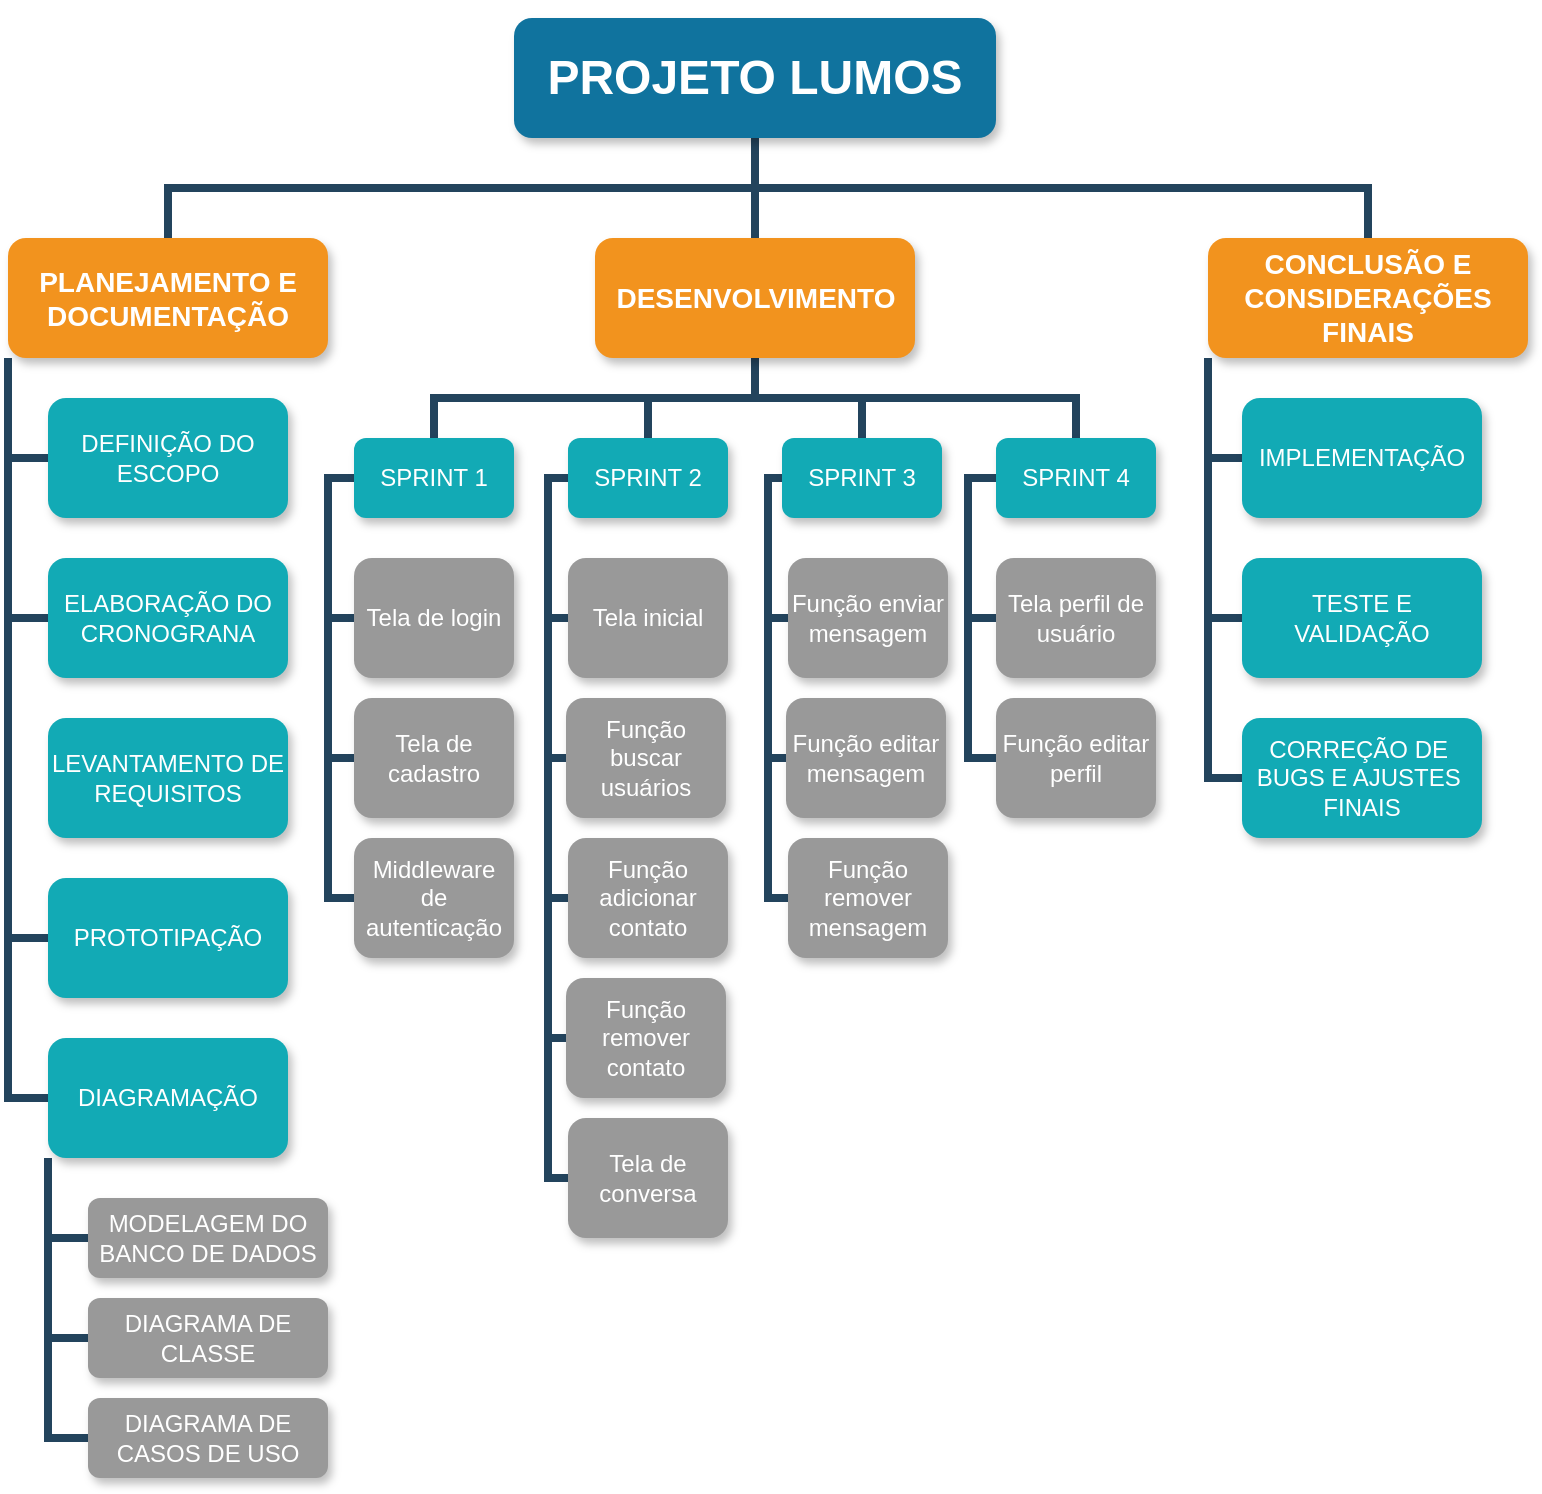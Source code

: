 <mxfile pages="5">
    <diagram id="prtHgNgQTEPvFCAcTncT" name="EAP">
        <mxGraphModel dx="1075" dy="791" grid="1" gridSize="10" guides="1" tooltips="1" connect="1" arrows="0" fold="1" page="1" pageScale="1" pageWidth="827" pageHeight="1169" math="0" shadow="0">
            <root>
                <mxCell id="0"/>
                <mxCell id="1" parent="0"/>
                <mxCell id="MXugya-MfVNxB4QQbrh8-13" value="" style="edgeStyle=elbowEdgeStyle;rounded=0;orthogonalLoop=1;jettySize=auto;html=1;elbow=vertical;endArrow=none;strokeColor=#23445D;fontColor=#000000;endFill=0;strokeWidth=4;" parent="1" source="MXugya-MfVNxB4QQbrh8-9" target="MXugya-MfVNxB4QQbrh8-12" edge="1">
                    <mxGeometry relative="1" as="geometry"/>
                </mxCell>
                <mxCell id="MXugya-MfVNxB4QQbrh8-15" value="" style="edgeStyle=elbowEdgeStyle;rounded=0;orthogonalLoop=1;jettySize=auto;html=1;elbow=vertical;endArrow=none;strokeColor=#23445D;fontColor=#000000;endFill=0;strokeWidth=4;" parent="1" source="MXugya-MfVNxB4QQbrh8-9" target="MXugya-MfVNxB4QQbrh8-14" edge="1">
                    <mxGeometry relative="1" as="geometry"/>
                </mxCell>
                <mxCell id="MXugya-MfVNxB4QQbrh8-17" value="" style="edgeStyle=elbowEdgeStyle;rounded=0;orthogonalLoop=1;jettySize=auto;html=1;elbow=vertical;endArrow=none;strokeColor=#23445D;fontColor=#000000;endFill=0;strokeWidth=4;" parent="1" source="MXugya-MfVNxB4QQbrh8-9" target="MXugya-MfVNxB4QQbrh8-16" edge="1">
                    <mxGeometry relative="1" as="geometry"/>
                </mxCell>
                <mxCell id="MXugya-MfVNxB4QQbrh8-9" value="&lt;p&gt;PROJETO LUMOS&lt;/p&gt;" style="whiteSpace=wrap;html=1;fillColor=#10739E;strokeColor=none;fontSize=24;fontColor=#FFFFFF;rounded=1;shadow=1;fontStyle=1;" parent="1" vertex="1">
                    <mxGeometry x="293" y="10" width="241" height="60" as="geometry"/>
                </mxCell>
                <mxCell id="MXugya-MfVNxB4QQbrh8-25" style="edgeStyle=orthogonalEdgeStyle;rounded=0;orthogonalLoop=1;jettySize=auto;html=1;exitX=0;exitY=1;exitDx=0;exitDy=0;entryX=0;entryY=0.5;entryDx=0;entryDy=0;endArrow=none;strokeColor=#23445D;fontColor=#000000;endFill=0;strokeWidth=4;" parent="1" source="MXugya-MfVNxB4QQbrh8-12" target="MXugya-MfVNxB4QQbrh8-23" edge="1">
                    <mxGeometry relative="1" as="geometry">
                        <Array as="points">
                            <mxPoint x="40" y="230"/>
                        </Array>
                    </mxGeometry>
                </mxCell>
                <mxCell id="MXugya-MfVNxB4QQbrh8-26" style="edgeStyle=orthogonalEdgeStyle;rounded=0;orthogonalLoop=1;jettySize=auto;html=1;exitX=0;exitY=1;exitDx=0;exitDy=0;entryX=0;entryY=0.5;entryDx=0;entryDy=0;endArrow=none;strokeColor=#23445D;fontColor=#000000;endFill=0;strokeWidth=4;" parent="1" source="MXugya-MfVNxB4QQbrh8-12" target="MXugya-MfVNxB4QQbrh8-22" edge="1">
                    <mxGeometry relative="1" as="geometry"/>
                </mxCell>
                <mxCell id="MXugya-MfVNxB4QQbrh8-27" style="edgeStyle=orthogonalEdgeStyle;rounded=0;orthogonalLoop=1;jettySize=auto;html=1;exitX=0;exitY=1;exitDx=0;exitDy=0;entryX=0;entryY=0.5;entryDx=0;entryDy=0;endArrow=none;strokeColor=#23445D;fontColor=#000000;endFill=0;strokeWidth=4;" parent="1" source="MXugya-MfVNxB4QQbrh8-12" target="MXugya-MfVNxB4QQbrh8-24" edge="1">
                    <mxGeometry relative="1" as="geometry"/>
                </mxCell>
                <mxCell id="MXugya-MfVNxB4QQbrh8-35" style="edgeStyle=orthogonalEdgeStyle;rounded=0;orthogonalLoop=1;jettySize=auto;html=1;exitX=0;exitY=1;exitDx=0;exitDy=0;entryX=0;entryY=0.5;entryDx=0;entryDy=0;endArrow=none;strokeColor=#23445D;fontColor=#000000;endFill=0;strokeWidth=4;" parent="1" source="MXugya-MfVNxB4QQbrh8-12" target="MXugya-MfVNxB4QQbrh8-28" edge="1">
                    <mxGeometry relative="1" as="geometry"/>
                </mxCell>
                <mxCell id="MXugya-MfVNxB4QQbrh8-12" value="PLANEJAMENTO E DOCUMENTAÇÃO" style="whiteSpace=wrap;html=1;fontSize=14;fillColor=#F2931E;strokeColor=none;fontColor=#FFFFFF;rounded=1;shadow=1;fontStyle=1;" parent="1" vertex="1">
                    <mxGeometry x="40" y="120" width="160" height="60" as="geometry"/>
                </mxCell>
                <mxCell id="MXugya-MfVNxB4QQbrh8-42" style="edgeStyle=elbowEdgeStyle;rounded=0;orthogonalLoop=1;jettySize=auto;html=1;exitX=0.5;exitY=1;exitDx=0;exitDy=0;entryX=0.5;entryY=0;entryDx=0;entryDy=0;elbow=vertical;endArrow=none;strokeColor=#23445D;fontColor=#000000;endFill=0;strokeWidth=4;" parent="1" source="MXugya-MfVNxB4QQbrh8-14" target="MXugya-MfVNxB4QQbrh8-37" edge="1">
                    <mxGeometry relative="1" as="geometry"/>
                </mxCell>
                <mxCell id="MXugya-MfVNxB4QQbrh8-43" style="edgeStyle=elbowEdgeStyle;rounded=0;orthogonalLoop=1;jettySize=auto;html=1;exitX=0.5;exitY=1;exitDx=0;exitDy=0;entryX=0.5;entryY=0;entryDx=0;entryDy=0;elbow=vertical;endArrow=none;strokeColor=#23445D;fontColor=#000000;endFill=0;strokeWidth=4;" parent="1" source="MXugya-MfVNxB4QQbrh8-14" target="MXugya-MfVNxB4QQbrh8-38" edge="1">
                    <mxGeometry relative="1" as="geometry"/>
                </mxCell>
                <mxCell id="MXugya-MfVNxB4QQbrh8-44" style="edgeStyle=elbowEdgeStyle;rounded=0;orthogonalLoop=1;jettySize=auto;html=1;exitX=0.5;exitY=1;exitDx=0;exitDy=0;entryX=0.5;entryY=0;entryDx=0;entryDy=0;elbow=vertical;endArrow=none;strokeColor=#23445D;fontColor=#000000;endFill=0;strokeWidth=4;" parent="1" source="MXugya-MfVNxB4QQbrh8-14" target="MXugya-MfVNxB4QQbrh8-39" edge="1">
                    <mxGeometry relative="1" as="geometry"/>
                </mxCell>
                <mxCell id="MXugya-MfVNxB4QQbrh8-45" style="edgeStyle=elbowEdgeStyle;rounded=0;orthogonalLoop=1;jettySize=auto;html=1;exitX=0.5;exitY=1;exitDx=0;exitDy=0;entryX=0.5;entryY=0;entryDx=0;entryDy=0;elbow=vertical;endArrow=none;strokeColor=#23445D;fontColor=#000000;endFill=0;strokeWidth=4;" parent="1" source="MXugya-MfVNxB4QQbrh8-14" target="MXugya-MfVNxB4QQbrh8-41" edge="1">
                    <mxGeometry relative="1" as="geometry"/>
                </mxCell>
                <mxCell id="MXugya-MfVNxB4QQbrh8-14" value="DESENVOLVIMENTO" style="whiteSpace=wrap;html=1;fontSize=14;fillColor=#F2931E;strokeColor=none;fontColor=#FFFFFF;rounded=1;shadow=1;fontStyle=1;" parent="1" vertex="1">
                    <mxGeometry x="333.5" y="120" width="160" height="60" as="geometry"/>
                </mxCell>
                <mxCell id="MXugya-MfVNxB4QQbrh8-47" style="edgeStyle=elbowEdgeStyle;rounded=0;orthogonalLoop=1;jettySize=auto;html=1;exitX=0;exitY=1;exitDx=0;exitDy=0;entryX=0;entryY=0.5;entryDx=0;entryDy=0;endArrow=none;strokeColor=#23445D;fontColor=#000000;endFill=0;strokeWidth=4;" parent="1" source="MXugya-MfVNxB4QQbrh8-16" target="MXugya-MfVNxB4QQbrh8-46" edge="1">
                    <mxGeometry relative="1" as="geometry">
                        <Array as="points">
                            <mxPoint x="640" y="200"/>
                        </Array>
                    </mxGeometry>
                </mxCell>
                <mxCell id="MXugya-MfVNxB4QQbrh8-51" style="edgeStyle=orthogonalEdgeStyle;rounded=0;orthogonalLoop=1;jettySize=auto;html=1;exitX=0;exitY=1;exitDx=0;exitDy=0;entryX=0;entryY=0.5;entryDx=0;entryDy=0;endArrow=none;strokeColor=#23445D;fontColor=#000000;endFill=0;strokeWidth=4;" parent="1" source="MXugya-MfVNxB4QQbrh8-16" target="MXugya-MfVNxB4QQbrh8-49" edge="1">
                    <mxGeometry relative="1" as="geometry">
                        <Array as="points">
                            <mxPoint x="640" y="310"/>
                        </Array>
                    </mxGeometry>
                </mxCell>
                <mxCell id="MXugya-MfVNxB4QQbrh8-52" style="edgeStyle=orthogonalEdgeStyle;rounded=0;orthogonalLoop=1;jettySize=auto;html=1;exitX=0;exitY=1;exitDx=0;exitDy=0;entryX=0;entryY=0.5;entryDx=0;entryDy=0;endArrow=none;strokeColor=#23445D;fontColor=#000000;endFill=0;strokeWidth=4;" parent="1" source="MXugya-MfVNxB4QQbrh8-16" target="MXugya-MfVNxB4QQbrh8-50" edge="1">
                    <mxGeometry relative="1" as="geometry">
                        <Array as="points">
                            <mxPoint x="640" y="390"/>
                        </Array>
                    </mxGeometry>
                </mxCell>
                <mxCell id="MXugya-MfVNxB4QQbrh8-16" value="CONCLUSÃO E CONSIDERAÇÕES FINAIS" style="whiteSpace=wrap;html=1;fontSize=14;fillColor=#F2931E;strokeColor=none;fontColor=#FFFFFF;rounded=1;shadow=1;fontStyle=1;" parent="1" vertex="1">
                    <mxGeometry x="640" y="120" width="160" height="60" as="geometry"/>
                </mxCell>
                <mxCell id="MXugya-MfVNxB4QQbrh8-22" value="PROTOTIPAÇÃO" style="rounded=1;whiteSpace=wrap;html=1;fillColor=#12AAB5;strokeColor=none;fontColor=#FFFFFF;shadow=1;" parent="1" vertex="1">
                    <mxGeometry x="60" y="440" width="120" height="60" as="geometry"/>
                </mxCell>
                <mxCell id="MXugya-MfVNxB4QQbrh8-23" value="DEFINIÇÃO DO ESCOPO" style="rounded=1;whiteSpace=wrap;html=1;fillColor=#12AAB5;strokeColor=none;fontColor=#FFFFFF;shadow=1;" parent="1" vertex="1">
                    <mxGeometry x="60" y="200" width="120" height="60" as="geometry"/>
                </mxCell>
                <mxCell id="MXugya-MfVNxB4QQbrh8-214" style="edgeStyle=orthogonalEdgeStyle;rounded=0;orthogonalLoop=1;jettySize=auto;html=1;exitX=0;exitY=1;exitDx=0;exitDy=0;entryX=0;entryY=0.5;entryDx=0;entryDy=0;elbow=vertical;endArrow=none;strokeColor=#23445D;fontColor=#000000;endFill=0;strokeWidth=4;" parent="1" source="MXugya-MfVNxB4QQbrh8-24" target="MXugya-MfVNxB4QQbrh8-65" edge="1">
                    <mxGeometry relative="1" as="geometry"/>
                </mxCell>
                <mxCell id="MXugya-MfVNxB4QQbrh8-217" style="edgeStyle=orthogonalEdgeStyle;rounded=0;orthogonalLoop=1;jettySize=auto;html=1;exitX=0;exitY=1;exitDx=0;exitDy=0;entryX=0;entryY=0.5;entryDx=0;entryDy=0;endArrow=none;strokeColor=#23445D;fontColor=#000000;endFill=0;strokeWidth=4;" parent="1" source="MXugya-MfVNxB4QQbrh8-24" target="MXugya-MfVNxB4QQbrh8-215" edge="1">
                    <mxGeometry relative="1" as="geometry"/>
                </mxCell>
                <mxCell id="MXugya-MfVNxB4QQbrh8-218" style="edgeStyle=orthogonalEdgeStyle;rounded=0;orthogonalLoop=1;jettySize=auto;html=1;exitX=0;exitY=1;exitDx=0;exitDy=0;entryX=0;entryY=0.5;entryDx=0;entryDy=0;endArrow=none;strokeColor=#23445D;fontColor=#000000;endFill=0;strokeWidth=4;" parent="1" source="MXugya-MfVNxB4QQbrh8-24" target="MXugya-MfVNxB4QQbrh8-216" edge="1">
                    <mxGeometry relative="1" as="geometry"/>
                </mxCell>
                <mxCell id="MXugya-MfVNxB4QQbrh8-24" value="DIAGRAMAÇÃO" style="rounded=1;whiteSpace=wrap;html=1;fillColor=#12AAB5;strokeColor=none;fontColor=#FFFFFF;shadow=1;" parent="1" vertex="1">
                    <mxGeometry x="60" y="520" width="120" height="60" as="geometry"/>
                </mxCell>
                <mxCell id="MXugya-MfVNxB4QQbrh8-28" value="ELABORAÇÃO DO CRONOGRANA" style="rounded=1;whiteSpace=wrap;html=1;fillColor=#12AAB5;strokeColor=none;fontColor=#FFFFFF;shadow=1;" parent="1" vertex="1">
                    <mxGeometry x="60" y="280" width="120" height="60" as="geometry"/>
                </mxCell>
                <mxCell id="MXugya-MfVNxB4QQbrh8-36" value="LEVANTAMENTO DE REQUISITOS" style="rounded=1;whiteSpace=wrap;html=1;fillColor=#12AAB5;strokeColor=none;fontColor=#FFFFFF;shadow=1;" parent="1" vertex="1">
                    <mxGeometry x="60" y="360" width="120" height="60" as="geometry"/>
                </mxCell>
                <mxCell id="vx1D5H0EMjD1dl-wftPN-11" style="edgeStyle=elbowEdgeStyle;html=1;exitX=0;exitY=0.5;exitDx=0;exitDy=0;entryX=0;entryY=0.5;entryDx=0;entryDy=0;elbow=vertical;endArrow=none;rounded=0;strokeColor=#23445D;fontColor=#000000;endFill=0;strokeWidth=4;" parent="1" source="MXugya-MfVNxB4QQbrh8-37" target="vx1D5H0EMjD1dl-wftPN-7" edge="1">
                    <mxGeometry relative="1" as="geometry">
                        <Array as="points">
                            <mxPoint x="200" y="270"/>
                        </Array>
                    </mxGeometry>
                </mxCell>
                <mxCell id="vx1D5H0EMjD1dl-wftPN-14" style="edgeStyle=elbowEdgeStyle;elbow=vertical;html=1;exitX=0;exitY=0.5;exitDx=0;exitDy=0;entryX=0;entryY=0.5;entryDx=0;entryDy=0;endArrow=none;rounded=0;strokeColor=#23445D;fontColor=#000000;endFill=0;strokeWidth=4;" parent="1" source="MXugya-MfVNxB4QQbrh8-37" target="vx1D5H0EMjD1dl-wftPN-13" edge="1">
                    <mxGeometry relative="1" as="geometry">
                        <Array as="points">
                            <mxPoint x="200" y="270"/>
                        </Array>
                    </mxGeometry>
                </mxCell>
                <mxCell id="vx1D5H0EMjD1dl-wftPN-16" style="edgeStyle=elbowEdgeStyle;elbow=vertical;html=1;exitX=0;exitY=0.5;exitDx=0;exitDy=0;entryX=0;entryY=0.5;entryDx=0;entryDy=0;endArrow=none;rounded=0;strokeColor=#23445D;fontColor=#000000;endFill=0;strokeWidth=4;" parent="1" source="MXugya-MfVNxB4QQbrh8-37" target="vx1D5H0EMjD1dl-wftPN-15" edge="1">
                    <mxGeometry relative="1" as="geometry">
                        <Array as="points">
                            <mxPoint x="200" y="260"/>
                            <mxPoint x="210" y="260"/>
                            <mxPoint x="200" y="270"/>
                        </Array>
                    </mxGeometry>
                </mxCell>
                <mxCell id="MXugya-MfVNxB4QQbrh8-37" value="SPRINT 1" style="rounded=1;whiteSpace=wrap;html=1;fillColor=#12AAB5;strokeColor=none;fontColor=#FFFFFF;shadow=1;" parent="1" vertex="1">
                    <mxGeometry x="213" y="220" width="80" height="40" as="geometry"/>
                </mxCell>
                <mxCell id="vx1D5H0EMjD1dl-wftPN-12" style="edgeStyle=elbowEdgeStyle;elbow=vertical;html=1;exitX=0;exitY=0.5;exitDx=0;exitDy=0;entryX=0;entryY=0.5;entryDx=0;entryDy=0;endArrow=none;rounded=0;strokeColor=#23445D;fontColor=#000000;endFill=0;strokeWidth=4;" parent="1" source="MXugya-MfVNxB4QQbrh8-38" target="vx1D5H0EMjD1dl-wftPN-8" edge="1">
                    <mxGeometry relative="1" as="geometry">
                        <Array as="points">
                            <mxPoint x="310" y="260"/>
                            <mxPoint x="300" y="260"/>
                            <mxPoint x="310" y="260"/>
                        </Array>
                    </mxGeometry>
                </mxCell>
                <mxCell id="vx1D5H0EMjD1dl-wftPN-25" style="edgeStyle=elbowEdgeStyle;elbow=vertical;html=1;exitX=0;exitY=0.5;exitDx=0;exitDy=0;entryX=0;entryY=0.5;entryDx=0;entryDy=0;endArrow=none;rounded=0;strokeColor=#23445D;fontColor=#000000;endFill=0;strokeWidth=4;" parent="1" source="MXugya-MfVNxB4QQbrh8-38" target="vx1D5H0EMjD1dl-wftPN-18" edge="1">
                    <mxGeometry relative="1" as="geometry">
                        <Array as="points">
                            <mxPoint x="310" y="270"/>
                        </Array>
                    </mxGeometry>
                </mxCell>
                <mxCell id="vx1D5H0EMjD1dl-wftPN-26" style="edgeStyle=elbowEdgeStyle;elbow=vertical;html=1;exitX=0;exitY=0.5;exitDx=0;exitDy=0;entryX=0;entryY=0.5;entryDx=0;entryDy=0;endArrow=none;rounded=0;strokeColor=#23445D;fontColor=#000000;endFill=0;strokeWidth=4;" parent="1" source="MXugya-MfVNxB4QQbrh8-38" target="vx1D5H0EMjD1dl-wftPN-19" edge="1">
                    <mxGeometry relative="1" as="geometry">
                        <Array as="points">
                            <mxPoint x="310" y="280"/>
                        </Array>
                    </mxGeometry>
                </mxCell>
                <mxCell id="vx1D5H0EMjD1dl-wftPN-27" style="edgeStyle=elbowEdgeStyle;elbow=vertical;html=1;exitX=0;exitY=0.5;exitDx=0;exitDy=0;entryX=0;entryY=0.5;entryDx=0;entryDy=0;endArrow=none;rounded=0;strokeColor=#23445D;fontColor=#000000;endFill=0;strokeWidth=4;" parent="1" source="MXugya-MfVNxB4QQbrh8-38" target="vx1D5H0EMjD1dl-wftPN-20" edge="1">
                    <mxGeometry relative="1" as="geometry">
                        <Array as="points">
                            <mxPoint x="310" y="270"/>
                        </Array>
                    </mxGeometry>
                </mxCell>
                <mxCell id="vx1D5H0EMjD1dl-wftPN-28" style="edgeStyle=elbowEdgeStyle;elbow=vertical;html=1;exitX=0;exitY=0.5;exitDx=0;exitDy=0;entryX=0;entryY=0.5;entryDx=0;entryDy=0;endArrow=none;rounded=0;strokeColor=#23445D;fontColor=#000000;endFill=0;strokeWidth=4;" parent="1" source="MXugya-MfVNxB4QQbrh8-38" target="vx1D5H0EMjD1dl-wftPN-21" edge="1">
                    <mxGeometry relative="1" as="geometry">
                        <Array as="points">
                            <mxPoint x="310" y="270"/>
                        </Array>
                    </mxGeometry>
                </mxCell>
                <mxCell id="MXugya-MfVNxB4QQbrh8-38" value="SPRINT 2" style="rounded=1;whiteSpace=wrap;html=1;fillColor=#12AAB5;strokeColor=none;fontColor=#FFFFFF;shadow=1;" parent="1" vertex="1">
                    <mxGeometry x="320" y="220" width="80" height="40" as="geometry"/>
                </mxCell>
                <mxCell id="vx1D5H0EMjD1dl-wftPN-29" style="edgeStyle=elbowEdgeStyle;elbow=vertical;html=1;exitX=0;exitY=0.5;exitDx=0;exitDy=0;entryX=0;entryY=0.5;entryDx=0;entryDy=0;endArrow=none;rounded=0;strokeColor=#23445D;fontColor=#000000;endFill=0;strokeWidth=4;" parent="1" source="MXugya-MfVNxB4QQbrh8-39" target="vx1D5H0EMjD1dl-wftPN-9" edge="1">
                    <mxGeometry relative="1" as="geometry">
                        <Array as="points">
                            <mxPoint x="420" y="300"/>
                            <mxPoint x="410" y="270"/>
                        </Array>
                    </mxGeometry>
                </mxCell>
                <mxCell id="vx1D5H0EMjD1dl-wftPN-30" style="edgeStyle=elbowEdgeStyle;elbow=vertical;html=1;exitX=0;exitY=0.5;exitDx=0;exitDy=0;entryX=0;entryY=0.5;entryDx=0;entryDy=0;endArrow=none;rounded=0;strokeColor=#23445D;fontColor=#000000;endFill=0;strokeWidth=4;" parent="1" source="MXugya-MfVNxB4QQbrh8-39" target="vx1D5H0EMjD1dl-wftPN-22" edge="1">
                    <mxGeometry relative="1" as="geometry">
                        <Array as="points">
                            <mxPoint x="420" y="360"/>
                            <mxPoint x="410" y="290"/>
                        </Array>
                    </mxGeometry>
                </mxCell>
                <mxCell id="vx1D5H0EMjD1dl-wftPN-31" style="edgeStyle=elbowEdgeStyle;elbow=vertical;html=1;exitX=0;exitY=0.5;exitDx=0;exitDy=0;entryX=0;entryY=0.5;entryDx=0;entryDy=0;endArrow=none;rounded=0;strokeColor=#23445D;fontColor=#000000;endFill=0;strokeWidth=4;" parent="1" source="MXugya-MfVNxB4QQbrh8-39" target="vx1D5H0EMjD1dl-wftPN-23" edge="1">
                    <mxGeometry relative="1" as="geometry">
                        <Array as="points">
                            <mxPoint x="420" y="420"/>
                            <mxPoint x="410" y="280"/>
                        </Array>
                    </mxGeometry>
                </mxCell>
                <mxCell id="MXugya-MfVNxB4QQbrh8-39" value="SPRINT 3" style="rounded=1;whiteSpace=wrap;html=1;fillColor=#12AAB5;strokeColor=none;fontColor=#FFFFFF;shadow=1;" parent="1" vertex="1">
                    <mxGeometry x="427" y="220" width="80" height="40" as="geometry"/>
                </mxCell>
                <mxCell id="vx1D5H0EMjD1dl-wftPN-32" style="edgeStyle=elbowEdgeStyle;elbow=vertical;html=1;exitX=0;exitY=0.5;exitDx=0;exitDy=0;entryX=0;entryY=0.5;entryDx=0;entryDy=0;endArrow=none;rounded=0;strokeColor=#23445D;fontColor=#000000;endFill=0;strokeWidth=4;" parent="1" source="MXugya-MfVNxB4QQbrh8-41" target="vx1D5H0EMjD1dl-wftPN-10" edge="1">
                    <mxGeometry relative="1" as="geometry">
                        <Array as="points">
                            <mxPoint x="520" y="260"/>
                        </Array>
                    </mxGeometry>
                </mxCell>
                <mxCell id="vx1D5H0EMjD1dl-wftPN-33" style="edgeStyle=elbowEdgeStyle;elbow=vertical;html=1;exitX=0;exitY=0.5;exitDx=0;exitDy=0;entryX=0;entryY=0.5;entryDx=0;entryDy=0;endArrow=none;rounded=0;strokeColor=#23445D;fontColor=#000000;endFill=0;strokeWidth=4;" parent="1" source="MXugya-MfVNxB4QQbrh8-41" target="vx1D5H0EMjD1dl-wftPN-24" edge="1">
                    <mxGeometry relative="1" as="geometry">
                        <Array as="points">
                            <mxPoint x="520" y="270"/>
                        </Array>
                    </mxGeometry>
                </mxCell>
                <mxCell id="MXugya-MfVNxB4QQbrh8-41" value="SPRINT 4" style="rounded=1;whiteSpace=wrap;html=1;fillColor=#12AAB5;strokeColor=none;fontColor=#FFFFFF;shadow=1;" parent="1" vertex="1">
                    <mxGeometry x="534" y="220" width="80" height="40" as="geometry"/>
                </mxCell>
                <mxCell id="MXugya-MfVNxB4QQbrh8-46" value="IMPLEMENTAÇÃO" style="rounded=1;whiteSpace=wrap;html=1;fillColor=#12AAB5;strokeColor=none;fontColor=#FFFFFF;shadow=1;" parent="1" vertex="1">
                    <mxGeometry x="657" y="200" width="120" height="60" as="geometry"/>
                </mxCell>
                <mxCell id="MXugya-MfVNxB4QQbrh8-49" value="TESTE E VALIDAÇÃO" style="rounded=1;whiteSpace=wrap;html=1;fillColor=#12AAB5;strokeColor=none;fontColor=#FFFFFF;shadow=1;" parent="1" vertex="1">
                    <mxGeometry x="657" y="280" width="120" height="60" as="geometry"/>
                </mxCell>
                <mxCell id="MXugya-MfVNxB4QQbrh8-50" value="CORREÇÃO DE&amp;nbsp; BUGS E AJUSTES&amp;nbsp; FINAIS" style="rounded=1;whiteSpace=wrap;html=1;fillColor=#12AAB5;strokeColor=none;fontColor=#FFFFFF;shadow=1;" parent="1" vertex="1">
                    <mxGeometry x="657" y="360" width="120" height="60" as="geometry"/>
                </mxCell>
                <mxCell id="MXugya-MfVNxB4QQbrh8-65" value="MODELAGEM DO BANCO DE DADOS" style="whiteSpace=wrap;rounded=1;fillColor=#999999;strokeColor=none;shadow=1;fontColor=#FFFFFF;fontStyle=0" parent="1" vertex="1">
                    <mxGeometry x="80" y="600" width="120" height="40" as="geometry"/>
                </mxCell>
                <mxCell id="MXugya-MfVNxB4QQbrh8-215" value="DIAGRAMA DE CLASSE" style="whiteSpace=wrap;rounded=1;fillColor=#999999;strokeColor=none;shadow=1;fontColor=#FFFFFF;fontStyle=0" parent="1" vertex="1">
                    <mxGeometry x="80" y="650" width="120" height="40" as="geometry"/>
                </mxCell>
                <mxCell id="MXugya-MfVNxB4QQbrh8-216" value="DIAGRAMA DE CASOS DE USO" style="whiteSpace=wrap;rounded=1;fillColor=#999999;strokeColor=none;shadow=1;fontColor=#FFFFFF;fontStyle=0" parent="1" vertex="1">
                    <mxGeometry x="80" y="700" width="120" height="40" as="geometry"/>
                </mxCell>
                <mxCell id="vx1D5H0EMjD1dl-wftPN-7" value="Tela de login" style="rounded=1;whiteSpace=wrap;html=1;fillColor=#999999;strokeColor=none;fontColor=#FFFFFF;shadow=1;fontStyle=0;" parent="1" vertex="1">
                    <mxGeometry x="213" y="280" width="80" height="60" as="geometry"/>
                </mxCell>
                <mxCell id="vx1D5H0EMjD1dl-wftPN-8" value="Tela inicial" style="rounded=1;whiteSpace=wrap;html=1;fillColor=#999999;strokeColor=none;fontColor=#FFFFFF;shadow=1;fontStyle=0;" parent="1" vertex="1">
                    <mxGeometry x="320" y="280" width="80" height="60" as="geometry"/>
                </mxCell>
                <mxCell id="vx1D5H0EMjD1dl-wftPN-9" value="Função enviar mensagem" style="rounded=1;whiteSpace=wrap;html=1;fillColor=#999999;strokeColor=none;fontColor=#FFFFFF;shadow=1;fontStyle=0;" parent="1" vertex="1">
                    <mxGeometry x="430" y="280" width="80" height="60" as="geometry"/>
                </mxCell>
                <mxCell id="vx1D5H0EMjD1dl-wftPN-10" value="Tela perfil de usuário" style="rounded=1;whiteSpace=wrap;html=1;fillColor=#999999;strokeColor=none;fontColor=#FFFFFF;shadow=1;fontStyle=0;" parent="1" vertex="1">
                    <mxGeometry x="534" y="280" width="80" height="60" as="geometry"/>
                </mxCell>
                <mxCell id="vx1D5H0EMjD1dl-wftPN-13" value="Tela de cadastro" style="rounded=1;whiteSpace=wrap;html=1;fillColor=#999999;strokeColor=none;fontColor=#FFFFFF;shadow=1;fontStyle=0;" parent="1" vertex="1">
                    <mxGeometry x="213" y="350" width="80" height="60" as="geometry"/>
                </mxCell>
                <mxCell id="vx1D5H0EMjD1dl-wftPN-15" value="Middleware de autenticação" style="rounded=1;whiteSpace=wrap;html=1;fillColor=#999999;strokeColor=none;fontColor=#FFFFFF;shadow=1;fontStyle=0;" parent="1" vertex="1">
                    <mxGeometry x="213" y="420" width="80" height="60" as="geometry"/>
                </mxCell>
                <mxCell id="vx1D5H0EMjD1dl-wftPN-18" value="Função buscar usuários" style="rounded=1;whiteSpace=wrap;html=1;fillColor=#999999;strokeColor=none;fontColor=#FFFFFF;shadow=1;fontStyle=0;" parent="1" vertex="1">
                    <mxGeometry x="319" y="350" width="80" height="60" as="geometry"/>
                </mxCell>
                <mxCell id="vx1D5H0EMjD1dl-wftPN-19" value="Função adicionar contato" style="rounded=1;whiteSpace=wrap;html=1;fillColor=#999999;strokeColor=none;fontColor=#FFFFFF;shadow=1;fontStyle=0;" parent="1" vertex="1">
                    <mxGeometry x="320" y="420" width="80" height="60" as="geometry"/>
                </mxCell>
                <mxCell id="vx1D5H0EMjD1dl-wftPN-20" value="Função remover contato" style="rounded=1;whiteSpace=wrap;html=1;fillColor=#999999;strokeColor=none;fontColor=#FFFFFF;shadow=1;fontStyle=0;" parent="1" vertex="1">
                    <mxGeometry x="319" y="490" width="80" height="60" as="geometry"/>
                </mxCell>
                <mxCell id="vx1D5H0EMjD1dl-wftPN-21" value="Tela de conversa" style="rounded=1;whiteSpace=wrap;html=1;fillColor=#999999;strokeColor=none;fontColor=#FFFFFF;shadow=1;fontStyle=0;" parent="1" vertex="1">
                    <mxGeometry x="320" y="560" width="80" height="60" as="geometry"/>
                </mxCell>
                <mxCell id="vx1D5H0EMjD1dl-wftPN-22" value="Função editar mensagem" style="rounded=1;whiteSpace=wrap;html=1;fillColor=#999999;strokeColor=none;fontColor=#FFFFFF;shadow=1;fontStyle=0;" parent="1" vertex="1">
                    <mxGeometry x="429" y="350" width="80" height="60" as="geometry"/>
                </mxCell>
                <mxCell id="vx1D5H0EMjD1dl-wftPN-23" value="Função remover mensagem" style="rounded=1;whiteSpace=wrap;html=1;fillColor=#999999;strokeColor=none;fontColor=#FFFFFF;shadow=1;fontStyle=0;" parent="1" vertex="1">
                    <mxGeometry x="430" y="420" width="80" height="60" as="geometry"/>
                </mxCell>
                <mxCell id="vx1D5H0EMjD1dl-wftPN-24" value="Função editar perfil" style="rounded=1;whiteSpace=wrap;html=1;fillColor=#999999;strokeColor=none;fontColor=#FFFFFF;shadow=1;fontStyle=0;" parent="1" vertex="1">
                    <mxGeometry x="534" y="350" width="80" height="60" as="geometry"/>
                </mxCell>
            </root>
        </mxGraphModel>
    </diagram>
    <diagram id="reoS_LVwrN0uRM648P9K" name="PMCanvas (A2)">
        <mxGraphModel dx="2304" dy="1344" grid="1" gridSize="10" guides="1" tooltips="1" connect="0" arrows="0" fold="1" page="1" pageScale="1" pageWidth="2336" pageHeight="1654" math="0" shadow="0">
            <root>
                <mxCell id="0"/>
                <mxCell id="1" parent="0"/>
                <mxCell id="BZZP7fALlYrfuZO5LuJI-1" value="" style="rounded=0;whiteSpace=wrap;html=1;shadow=0;labelBackgroundColor=none;strokeColor=none;strokeWidth=3;fontSize=60;align=left;fillColor=#000000;" parent="1" vertex="1">
                    <mxGeometry x="20" y="20" width="2250" height="1598" as="geometry"/>
                </mxCell>
                <mxCell id="BZZP7fALlYrfuZO5LuJI-2" value="&lt;div style=&quot;font-size: 26px&quot;&gt;&lt;font style=&quot;font-size: 26px&quot;&gt;Customer Relationships&lt;/font&gt;&lt;/div&gt;&lt;div style=&quot;font-size: 26px&quot;&gt;&lt;font style=&quot;font-size: 26px&quot;&gt;(Relação com os clientes)&lt;/font&gt;&lt;/div&gt;&lt;div&gt;&lt;br&gt;&lt;/div&gt;&lt;div style=&quot;font-size: 16px;&quot;&gt;&lt;ul style=&quot;line-height: 200%;&quot;&gt;&lt;li style=&quot;text-align: justify;&quot;&gt;Suporte ao usuário;&lt;/li&gt;&lt;li style=&quot;text-align: justify;&quot;&gt;Comunicação regular e notas de atualização;&lt;/li&gt;&lt;li style=&quot;text-align: justify;&quot;&gt;Coleta de feedbacks e sugestões&amp;nbsp; de mehoria;&lt;/li&gt;&lt;/ul&gt;&lt;/div&gt;" style="rounded=0;whiteSpace=wrap;html=1;shadow=0;labelBackgroundColor=none;strokeWidth=5;fontSize=12;align=left;verticalAlign=top;spacing=30;fillColor=#fff2cc;strokeColor=#000000;" parent="1" vertex="1">
                    <mxGeometry x="1360" y="208" width="420" height="450" as="geometry"/>
                </mxCell>
                <mxCell id="BZZP7fALlYrfuZO5LuJI-3" value="&lt;font&gt;&lt;font style=&quot;font-size: 26px&quot;&gt;Key Partners&lt;/font&gt;&lt;/font&gt;&lt;div&gt;&lt;font&gt;&lt;span style=&quot;font-size: 26px;&quot;&gt;(Parceiros-chave)&lt;/span&gt;&lt;/font&gt;&lt;/div&gt;" style="rounded=0;whiteSpace=wrap;html=1;shadow=0;labelBackgroundColor=none;strokeWidth=5;fontSize=12;align=left;verticalAlign=top;spacing=30;fillColor=#d5e8d4;strokeColor=#000000;" parent="1" vertex="1">
                    <mxGeometry x="100" y="208" width="420" height="900" as="geometry"/>
                </mxCell>
                <mxCell id="BZZP7fALlYrfuZO5LuJI-4" value="&lt;font&gt;&lt;font style=&quot;font-size: 26px&quot;&gt;Key Activities&lt;/font&gt;&lt;/font&gt;&lt;div&gt;&lt;font&gt;&lt;span style=&quot;font-size: 16px;&quot;&gt;(Atividades-chave)&lt;br&gt;&lt;br&gt;&lt;ul style=&quot;line-height: 200%;&quot;&gt;&lt;li style=&quot;text-align: justify;&quot;&gt;Suporte&lt;/li&gt;&lt;li style=&quot;text-align: justify;&quot;&gt;Manutenbção&lt;/li&gt;&lt;li style=&quot;text-align: justify;&quot;&gt;Desenvolvimento&lt;/li&gt;&lt;li style=&quot;text-align: justify;&quot;&gt;Segurança&lt;/li&gt;&lt;li style=&quot;text-align: justify;&quot;&gt;Infra-estrutura&lt;/li&gt;&lt;/ul&gt;&lt;/span&gt;&lt;/font&gt;&lt;/div&gt;" style="rounded=0;whiteSpace=wrap;html=1;shadow=0;labelBackgroundColor=none;strokeWidth=5;fontSize=12;align=left;verticalAlign=top;spacing=30;fillColor=#d5e8d4;strokeColor=#000000;" parent="1" vertex="1">
                    <mxGeometry x="520" y="208" width="420" height="450" as="geometry"/>
                </mxCell>
                <mxCell id="BZZP7fALlYrfuZO5LuJI-5" value="&lt;div&gt;&lt;font style=&quot;font-size: 26px&quot;&gt;Key Resources&lt;/font&gt;&lt;/div&gt;&lt;div&gt;&lt;font style=&quot;font-size: 26px&quot;&gt;(Recursos chave)&lt;/font&gt;&lt;/div&gt;&lt;div&gt;&lt;br&gt;&lt;/div&gt;&lt;div style=&quot;text-align: justify; font-size: 16px;&quot;&gt;&lt;ul style=&quot;line-height: 200%;&quot;&gt;&lt;li&gt;&lt;font style=&quot;font-size: 16px;&quot;&gt;Clientes, ou seja, usuários grátis e premium;&lt;/font&gt;&lt;/li&gt;&lt;li&gt;&lt;font style=&quot;font-size: 16px;&quot;&gt;Empresas parceiras;&lt;/font&gt;&lt;/li&gt;&lt;li style=&quot;border-color: var(--border-color);&quot;&gt;&lt;font style=&quot;border-color: var(--border-color);&quot;&gt;Patrocinio externo e parcerias;&lt;/font&gt;&lt;/li&gt;&lt;li&gt;&lt;font style=&quot;font-size: 16px;&quot;&gt;Colaboradores para a manutenção, desenvolvimento e apprimoramento do negócio;&lt;/font&gt;&lt;/li&gt;&lt;li&gt;&lt;span style=&quot;background-color: initial;&quot;&gt;Servidores;&lt;/span&gt;&lt;br&gt;&lt;/li&gt;&lt;/ul&gt;&lt;/div&gt;" style="rounded=0;whiteSpace=wrap;html=1;shadow=0;labelBackgroundColor=none;strokeWidth=5;fontSize=12;align=left;verticalAlign=top;spacing=30;fillColor=#d5e8d4;strokeColor=#000000;" parent="1" vertex="1">
                    <mxGeometry x="520" y="658" width="420" height="450" as="geometry"/>
                </mxCell>
                <mxCell id="BZZP7fALlYrfuZO5LuJI-6" value="&lt;div style=&quot;font-size: 26px&quot;&gt;&lt;font style=&quot;font-size: 26px&quot;&gt;Value Propositions&lt;/font&gt;&lt;/div&gt;&lt;div style=&quot;font-size: 26px&quot;&gt;&lt;font style=&quot;font-size: 26px&quot;&gt;(Propostas de valor)&lt;/font&gt;&lt;/div&gt;&lt;div&gt;&lt;br&gt;&lt;/div&gt;&lt;div&gt;&lt;br&gt;&lt;/div&gt;&lt;div style=&quot;line-height: 200%;&quot;&gt;&lt;ul style=&quot;line-height: 200%;&quot;&gt;&lt;li style=&quot;text-align: justify;&quot;&gt;&lt;font style=&quot;font-size: 16px;&quot;&gt;Desing simples, minimalista e confortavel;&lt;/font&gt;&lt;/li&gt;&lt;li style=&quot;text-align: justify;&quot;&gt;&lt;font style=&quot;font-size: 16px;&quot;&gt;Performace;&lt;/font&gt;&lt;/li&gt;&lt;li style=&quot;text-align: justify;&quot;&gt;&lt;font style=&quot;font-size: 16px;&quot;&gt;Boa experiência;&lt;/font&gt;&lt;/li&gt;&lt;li style=&quot;text-align: justify;&quot;&gt;&lt;font style=&quot;font-size: 16px;&quot;&gt;Recursos avançados;&lt;/font&gt;&lt;/li&gt;&lt;/ul&gt;&lt;/div&gt;&lt;div style=&quot;text-align: justify; font-size: 10px; line-height: 200%;&quot;&gt;&lt;br&gt;&lt;/div&gt;" style="rounded=0;whiteSpace=wrap;html=1;shadow=0;labelBackgroundColor=none;strokeWidth=5;fontSize=12;align=left;verticalAlign=top;spacing=30;fillColor=#f8cecc;strokeColor=#000000;" parent="1" vertex="1">
                    <mxGeometry x="940" y="208" width="420" height="900" as="geometry"/>
                </mxCell>
                <mxCell id="BZZP7fALlYrfuZO5LuJI-7" value="&lt;div&gt;&lt;font style=&quot;font-size: 26px&quot;&gt;Customer Segments&lt;/font&gt;&lt;/div&gt;&lt;div&gt;&lt;font style=&quot;font-size: 26px&quot;&gt;(Segmento de Clientes)&lt;/font&gt;&lt;/div&gt;&lt;div&gt;&lt;br&gt;&lt;/div&gt;&lt;div style=&quot;font-size: 16px;&quot;&gt;&lt;ul style=&quot;line-height: 200%;&quot;&gt;&lt;li style=&quot;text-align: justify;&quot;&gt;&lt;span style=&quot;background-color: initial;&quot;&gt;Jovens;&lt;/span&gt;&lt;br&gt;&lt;/li&gt;&lt;li style=&quot;text-align: justify;&quot;&gt;&lt;span style=&quot;background-color: initial;&quot;&gt;Adultos;&lt;/span&gt;&lt;/li&gt;&lt;li style=&quot;text-align: justify;&quot;&gt;&lt;span style=&quot;background-color: initial;&quot;&gt;Usuários de redes sociais e mensageiros;&lt;/span&gt;&lt;/li&gt;&lt;li style=&quot;text-align: justify;&quot;&gt;&lt;span style=&quot;background-color: initial;&quot;&gt;Empresas que buscam mensageiros internos e privados;&lt;/span&gt;&lt;/li&gt;&lt;/ul&gt;&lt;/div&gt;" style="rounded=0;whiteSpace=wrap;html=1;shadow=0;labelBackgroundColor=none;strokeWidth=5;fontSize=12;align=left;verticalAlign=top;spacing=30;fillColor=#fff2cc;strokeColor=#000000;" parent="1" vertex="1">
                    <mxGeometry x="1780" y="208" width="420" height="900" as="geometry"/>
                </mxCell>
                <mxCell id="BZZP7fALlYrfuZO5LuJI-8" value="&lt;div&gt;&lt;font style=&quot;font-size: 26px&quot;&gt;Channels (Canais)&lt;/font&gt;&lt;/div&gt;&lt;div&gt;&lt;br&gt;&lt;/div&gt;&lt;div style=&quot;font-size: 16px;&quot;&gt;&lt;ul style=&quot;line-height: 200%;&quot;&gt;&lt;li&gt;Plataforma de suporte ao usuário;&lt;/li&gt;&lt;li&gt;Plataforma de duvidas;&lt;/li&gt;&lt;li&gt;Canais externos;&lt;/li&gt;&lt;/ul&gt;&lt;/div&gt;" style="rounded=0;whiteSpace=wrap;html=1;shadow=0;labelBackgroundColor=none;strokeWidth=5;fontSize=12;align=left;verticalAlign=top;spacing=30;fillColor=#fff2cc;strokeColor=#000000;" parent="1" vertex="1">
                    <mxGeometry x="1360" y="658" width="420" height="450" as="geometry"/>
                </mxCell>
                <mxCell id="BZZP7fALlYrfuZO5LuJI-9" value="&lt;div style=&quot;font-size: 26px&quot;&gt;&lt;font style=&quot;font-size: 26px&quot;&gt;Cost Structure (Estrutura de Custos)&lt;/font&gt;&lt;/div&gt;&lt;div&gt;&lt;br&gt;&lt;/div&gt;&lt;div style=&quot;text-align: justify; line-height: 200%;&quot;&gt;&lt;ul&gt;&lt;li&gt;&lt;font style=&quot;font-size: 16px;&quot;&gt;Desenvolvimento de software e manutenção;&lt;/font&gt;&lt;/li&gt;&lt;li&gt;&lt;font style=&quot;font-size: 16px;&quot;&gt;Custos de hospedagem e infraestrutura;&lt;/font&gt;&lt;/li&gt;&lt;li&gt;&lt;font style=&quot;font-size: 16px;&quot;&gt;Despesas de marketing e promoção;&lt;/font&gt;&lt;/li&gt;&lt;/ul&gt;&lt;/div&gt;" style="rounded=0;whiteSpace=wrap;html=1;shadow=0;labelBackgroundColor=none;strokeWidth=5;fontSize=12;align=left;verticalAlign=top;spacing=30;fillColor=#dae8fc;strokeColor=#000000;" parent="1" vertex="1">
                    <mxGeometry x="100" y="1108" width="1050" height="330" as="geometry"/>
                </mxCell>
                <mxCell id="BZZP7fALlYrfuZO5LuJI-10" value="&lt;div style=&quot;font-size: 26px&quot;&gt;&lt;font style=&quot;font-size: 26px&quot;&gt;Revenue Streams (Fluxo de Receitas)&lt;/font&gt;&lt;/div&gt;&lt;div&gt;&lt;br&gt;&lt;/div&gt;&lt;div style=&quot;font-size: 16px;&quot;&gt;&lt;ul style=&quot;line-height: 200%;&quot;&gt;&lt;li&gt;Recursos avançados pagos;&lt;/li&gt;&lt;li&gt;Servidores privados para empresas com recursos exclusivos;&lt;/li&gt;&lt;/ul&gt;&lt;/div&gt;" style="rounded=0;whiteSpace=wrap;html=1;shadow=0;labelBackgroundColor=none;strokeWidth=5;fontSize=12;align=left;verticalAlign=top;spacing=30;fillColor=#dae8fc;strokeColor=#000000;" parent="1" vertex="1">
                    <mxGeometry x="1151" y="1109" width="1050" height="330" as="geometry"/>
                </mxCell>
                <mxCell id="BZZP7fALlYrfuZO5LuJI-11" value="The Business Model Canvas&lt;br&gt;" style="text;html=1;resizable=0;points=[];autosize=1;align=left;verticalAlign=top;spacingTop=-4;fontSize=60;labelBackgroundColor=none;rounded=0;fontColor=#FFFFFF;fontStyle=1" parent="1" vertex="1">
                    <mxGeometry x="100" y="98" width="790" height="80" as="geometry"/>
                </mxCell>
                <mxCell id="BZZP7fALlYrfuZO5LuJI-12" value="" style="html=1;verticalLabelPosition=bottom;labelBackgroundColor=none;verticalAlign=top;shadow=0;dashed=0;strokeWidth=4;shape=mxgraph.ios7.misc.check;fontSize=12;align=left;rounded=0;" parent="1" vertex="1">
                    <mxGeometry x="900" y="240" width="20" height="16" as="geometry"/>
                </mxCell>
                <mxCell id="BZZP7fALlYrfuZO5LuJI-13" value="" style="shape=mxgraph.signs.travel.present;html=1;strokeColor=none;verticalLabelPosition=bottom;verticalAlign=top;align=center;shadow=0;labelBackgroundColor=none;fontSize=12;rounded=0;fillColor=#000000;" parent="1" vertex="1">
                    <mxGeometry x="1310" y="223" width="31" height="40" as="geometry"/>
                </mxCell>
                <mxCell id="BZZP7fALlYrfuZO5LuJI-14" value="" style="html=1;verticalLabelPosition=bottom;labelBackgroundColor=none;verticalAlign=top;strokeWidth=3;strokeColor=none;shadow=0;dashed=0;shape=mxgraph.ios7.icons.heart;fontSize=12;align=left;rounded=0;fillColor=#000000;" parent="1" vertex="1">
                    <mxGeometry x="1715.0" y="230" width="41" height="36" as="geometry"/>
                </mxCell>
                <mxCell id="BZZP7fALlYrfuZO5LuJI-18" value="" style="shadow=0;dashed=0;html=1;strokeColor=none;labelPosition=center;verticalLabelPosition=bottom;verticalAlign=top;shape=mxgraph.mscae.cloud.data_factory;labelBackgroundColor=none;fontSize=10;align=left;rounded=0;fillColor=#000000;" parent="1" vertex="1">
                    <mxGeometry x="870" y="678" width="50" height="50" as="geometry"/>
                </mxCell>
                <mxCell id="BZZP7fALlYrfuZO5LuJI-19" value="" style="shape=mxgraph.signs.transportation.truck_6;html=1;strokeColor=none;verticalLabelPosition=bottom;verticalAlign=top;align=center;shadow=0;labelBackgroundColor=none;fontSize=10;aspect=fixed;rounded=0;fillColor=#000000;" parent="1" vertex="1">
                    <mxGeometry x="1720" y="678" width="40" height="50" as="geometry"/>
                </mxCell>
                <mxCell id="BZZP7fALlYrfuZO5LuJI-20" value="" style="shape=image;html=1;verticalAlign=top;verticalLabelPosition=bottom;labelBackgroundColor=none;imageAspect=0;aspect=fixed;image=https://cdn4.iconfinder.com/data/icons/evil-icons-user-interface/64/price-128.png;shadow=0;strokeWidth=3;fontSize=10;align=left;rounded=0;imageBackground=none;" parent="1" vertex="1">
                    <mxGeometry x="1084" y="1128" width="58" height="58" as="geometry"/>
                </mxCell>
                <mxCell id="BZZP7fALlYrfuZO5LuJI-21" value="" style="dashed=0;html=1;shape=mxgraph.aws3.checklist_cost;shadow=0;labelBackgroundColor=none;strokeWidth=3;fontSize=10;align=left;rounded=0;fillColor=#000000;" parent="1" vertex="1">
                    <mxGeometry x="2106.5" y="1119.5" width="67.5" height="75" as="geometry"/>
                </mxCell>
                <mxCell id="BZZP7fALlYrfuZO5LuJI-22" value="" style="shadow=0;dashed=0;html=1;strokeColor=none;labelPosition=center;verticalLabelPosition=bottom;verticalAlign=top;outlineConnect=0;shape=mxgraph.office.concepts.link;labelBackgroundColor=none;fontSize=10;align=left;rounded=0;fillColor=#000000;" parent="1" vertex="1">
                    <mxGeometry x="439" y="229" width="61" height="21" as="geometry"/>
                </mxCell>
                <mxCell id="BZZP7fALlYrfuZO5LuJI-23" value="" style="group;labelBackgroundColor=none;rounded=0;strokeColor=none;" parent="1" vertex="1" connectable="0">
                    <mxGeometry x="2106.5" y="233" width="69" height="50" as="geometry"/>
                </mxCell>
                <mxCell id="BZZP7fALlYrfuZO5LuJI-24" value="" style="shadow=0;dashed=0;html=1;labelPosition=center;verticalLabelPosition=bottom;verticalAlign=top;outlineConnect=0;shape=mxgraph.office.users.user;labelBackgroundColor=none;fontSize=10;align=left;strokeWidth=2;rounded=0;fillColor=#000000;" parent="BZZP7fALlYrfuZO5LuJI-23" vertex="1">
                    <mxGeometry x="31" y="-5" width="46" height="50" as="geometry"/>
                </mxCell>
                <mxCell id="BZZP7fALlYrfuZO5LuJI-25" value="" style="shadow=0;dashed=0;html=1;labelPosition=center;verticalLabelPosition=bottom;verticalAlign=top;outlineConnect=0;shape=mxgraph.office.users.user;labelBackgroundColor=none;fontSize=10;align=left;strokeWidth=2;rounded=0;fillColor=#000000;" parent="BZZP7fALlYrfuZO5LuJI-23" vertex="1">
                    <mxGeometry width="46" height="50" as="geometry"/>
                </mxCell>
                <mxCell id="EoE1X6qKimY-a85MW-ae-1" value="&lt;div style=&quot;text-align: justify; font-size: 24px;&quot;&gt;&lt;ul style=&quot;font-size: 24px;&quot;&gt;&lt;li style=&quot;font-size: 24px;&quot;&gt;&lt;span style=&quot;background-color: initial; font-size: 24px;&quot;&gt;Empresas de hospedagem;&lt;/span&gt;&lt;/li&gt;&lt;li style=&quot;font-size: 24px;&quot;&gt;&lt;span style=&quot;background-color: initial; font-size: 24px;&quot;&gt;Empresas de cibersegurança;&lt;/span&gt;&lt;/li&gt;&lt;li style=&quot;font-size: 24px;&quot;&gt;Desenvolvedores;&lt;/li&gt;&lt;li style=&quot;font-size: 24px;&quot;&gt;Colaboradores;&lt;/li&gt;&lt;/ul&gt;&lt;/div&gt;" style="text;align=left;verticalAlign=middle;resizable=0;points=[];autosize=1;strokeColor=none;fillColor=none;fontSize=24;glass=0;html=1;rotation=0;" vertex="1" parent="1">
                    <mxGeometry x="130" y="325" width="380" height="200" relative="1" as="geometry">
                        <mxPoint x="120" y="315" as="offset"/>
                    </mxGeometry>
                </mxCell>
            </root>
        </mxGraphModel>
    </diagram>
    <diagram id="QSi3XI_juUMkF02PZ6hX" name="Diagrama de Casos de Uso">
        <mxGraphModel dx="1267" dy="739" grid="1" gridSize="10" guides="1" tooltips="1" connect="1" arrows="0" fold="1" page="1" pageScale="1" pageWidth="583" pageHeight="827" math="0" shadow="0">
            <root>
                <mxCell id="0"/>
                <mxCell id="1" parent="0"/>
                <mxCell id="Q_eVd38Q389JlHvOjsAW-1" value="&lt;h1 style=&quot;font-size: 16px;&quot;&gt;Site do Projeto Lumos (sistema de authenticação)&lt;/h1&gt;" style="rounded=0;whiteSpace=wrap;html=1;verticalAlign=top;spacing=0;fontSize=16;movable=1;resizable=1;rotatable=1;deletable=1;editable=1;locked=0;connectable=1;" parent="1" vertex="1">
                    <mxGeometry x="76.5" width="413.5" height="780" as="geometry"/>
                </mxCell>
                <mxCell id="Q_eVd38Q389JlHvOjsAW-6" style="edgeStyle=entityRelationEdgeStyle;orthogonalLoop=1;jettySize=auto;html=1;exitX=1;exitY=0.333;exitDx=0;exitDy=0;exitPerimeter=0;entryX=0;entryY=0.5;entryDx=0;entryDy=0;fontColor=#A680B8;endArrow=none;endFill=0;curved=1;movable=1;resizable=1;rotatable=1;deletable=1;editable=1;connectable=1;" parent="1" source="YRNB8jHSgxTFGruGbvp4-3" target="YRNB8jHSgxTFGruGbvp4-5" edge="1">
                    <mxGeometry relative="1" as="geometry"/>
                </mxCell>
                <mxCell id="Q_eVd38Q389JlHvOjsAW-11" style="edgeStyle=entityRelationEdgeStyle;orthogonalLoop=1;jettySize=auto;html=1;exitX=1;exitY=0.333;exitDx=0;exitDy=0;exitPerimeter=0;entryX=0;entryY=0.5;entryDx=0;entryDy=0;endArrow=none;endFill=0;curved=1;movable=1;resizable=1;rotatable=1;deletable=1;editable=1;connectable=1;" parent="1" source="YRNB8jHSgxTFGruGbvp4-3" target="YRNB8jHSgxTFGruGbvp4-4" edge="1">
                    <mxGeometry relative="1" as="geometry"/>
                </mxCell>
                <mxCell id="s6DBIZjvwE8Q6ncKmdPa-1" style="edgeStyle=entityRelationEdgeStyle;html=1;exitX=1;exitY=0.333;exitDx=0;exitDy=0;exitPerimeter=0;entryX=0;entryY=0.5;entryDx=0;entryDy=0;endArrow=none;endFill=0;curved=1;movable=1;resizable=1;rotatable=1;deletable=1;editable=1;connectable=1;" parent="1" source="YRNB8jHSgxTFGruGbvp4-3" target="Q_eVd38Q389JlHvOjsAW-16" edge="1">
                    <mxGeometry relative="1" as="geometry"/>
                </mxCell>
                <mxCell id="YRNB8jHSgxTFGruGbvp4-3" value="Usuário" style="shape=umlActor;verticalLabelPosition=bottom;verticalAlign=top;html=1;movable=1;resizable=1;rotatable=1;deletable=1;editable=1;connectable=1;" parent="1" vertex="1">
                    <mxGeometry y="354" width="60" height="120" as="geometry"/>
                </mxCell>
                <mxCell id="Q_eVd38Q389JlHvOjsAW-12" style="orthogonalLoop=1;jettySize=auto;html=1;exitX=1;exitY=0.5;exitDx=0;exitDy=0;entryX=0;entryY=0.5;entryDx=0;entryDy=0;endArrow=none;endFill=0;startArrow=classic;startFill=1;dashed=1;strokeWidth=2;movable=1;resizable=1;rotatable=1;deletable=1;editable=1;connectable=1;" parent="1" source="YRNB8jHSgxTFGruGbvp4-4" target="Q_eVd38Q389JlHvOjsAW-9" edge="1">
                    <mxGeometry relative="1" as="geometry"/>
                </mxCell>
                <mxCell id="Q_eVd38Q389JlHvOjsAW-13" value="&amp;lt;&amp;lt;extend&amp;gt;&amp;gt;" style="edgeLabel;html=1;align=center;verticalAlign=middle;resizable=1;points=[];movable=1;rotatable=1;deletable=1;editable=1;connectable=1;" parent="Q_eVd38Q389JlHvOjsAW-12" vertex="1" connectable="0">
                    <mxGeometry x="0.378" y="-1" relative="1" as="geometry">
                        <mxPoint x="-13" y="1" as="offset"/>
                    </mxGeometry>
                </mxCell>
                <mxCell id="Q_eVd38Q389JlHvOjsAW-14" style="orthogonalLoop=1;jettySize=auto;html=1;exitX=1;exitY=0.5;exitDx=0;exitDy=0;entryX=0;entryY=0.5;entryDx=0;entryDy=0;strokeWidth=2;dashed=1;movable=1;resizable=1;rotatable=1;deletable=1;editable=1;connectable=1;" parent="1" source="YRNB8jHSgxTFGruGbvp4-4" target="Q_eVd38Q389JlHvOjsAW-10" edge="1">
                    <mxGeometry relative="1" as="geometry"/>
                </mxCell>
                <mxCell id="Q_eVd38Q389JlHvOjsAW-15" value="&amp;lt;&amp;lt;include&amp;gt;&amp;gt;" style="edgeLabel;html=1;align=center;verticalAlign=middle;resizable=1;points=[];movable=1;rotatable=1;deletable=1;editable=1;connectable=1;" parent="Q_eVd38Q389JlHvOjsAW-14" vertex="1" connectable="0">
                    <mxGeometry x="0.103" y="2" relative="1" as="geometry">
                        <mxPoint as="offset"/>
                    </mxGeometry>
                </mxCell>
                <mxCell id="YRNB8jHSgxTFGruGbvp4-4" value="Fazer login" style="ellipse;whiteSpace=wrap;html=1;movable=1;resizable=1;rotatable=1;deletable=1;editable=1;connectable=1;" parent="1" vertex="1">
                    <mxGeometry x="129" y="360" width="140" height="70" as="geometry"/>
                </mxCell>
                <mxCell id="Q_eVd38Q389JlHvOjsAW-7" style="edgeStyle=entityRelationEdgeStyle;orthogonalLoop=1;jettySize=auto;html=1;exitX=1;exitY=0.5;exitDx=0;exitDy=0;entryX=0;entryY=0.5;entryDx=0;entryDy=0;endArrow=none;endFill=0;curved=1;movable=1;resizable=1;rotatable=1;deletable=1;editable=1;connectable=1;" parent="1" source="YRNB8jHSgxTFGruGbvp4-5" target="Q_eVd38Q389JlHvOjsAW-4" edge="1">
                    <mxGeometry relative="1" as="geometry"/>
                </mxCell>
                <mxCell id="YRNB8jHSgxTFGruGbvp4-5" value="Fazer cadastro" style="ellipse;whiteSpace=wrap;html=1;movable=1;resizable=1;rotatable=1;deletable=1;editable=1;connectable=1;" parent="1" vertex="1">
                    <mxGeometry x="152" y="170" width="140" height="70" as="geometry"/>
                </mxCell>
                <mxCell id="Q_eVd38Q389JlHvOjsAW-4" value="Salvar cadastro" style="ellipse;whiteSpace=wrap;html=1;movable=1;resizable=1;rotatable=1;deletable=1;editable=1;connectable=1;" parent="1" vertex="1">
                    <mxGeometry x="320" y="80" width="140" height="70" as="geometry"/>
                </mxCell>
                <mxCell id="Q_eVd38Q389JlHvOjsAW-5" value="Banco de Dados" style="shape=umlActor;verticalLabelPosition=bottom;verticalAlign=top;html=1;" parent="1" vertex="1">
                    <mxGeometry x="506.5" y="354" width="60" height="120" as="geometry"/>
                </mxCell>
                <mxCell id="Q_eVd38Q389JlHvOjsAW-8" style="edgeStyle=entityRelationEdgeStyle;orthogonalLoop=1;jettySize=auto;html=1;exitX=1;exitY=0.5;exitDx=0;exitDy=0;entryX=0;entryY=0.333;entryDx=0;entryDy=0;entryPerimeter=0;endArrow=none;endFill=0;curved=1;" parent="1" source="Q_eVd38Q389JlHvOjsAW-4" target="Q_eVd38Q389JlHvOjsAW-5" edge="1">
                    <mxGeometry relative="1" as="geometry"/>
                </mxCell>
                <mxCell id="Q_eVd38Q389JlHvOjsAW-9" value="Exibir erro de login" style="ellipse;whiteSpace=wrap;html=1;movable=1;resizable=1;rotatable=1;deletable=1;editable=1;connectable=1;" parent="1" vertex="1">
                    <mxGeometry x="310" y="250" width="140" height="70" as="geometry"/>
                </mxCell>
                <mxCell id="Q_eVd38Q389JlHvOjsAW-10" value="Verificar credenciais" style="ellipse;whiteSpace=wrap;html=1;movable=1;resizable=1;rotatable=1;deletable=1;editable=1;connectable=1;" parent="1" vertex="1">
                    <mxGeometry x="292" y="460" width="140" height="70" as="geometry"/>
                </mxCell>
                <mxCell id="s6DBIZjvwE8Q6ncKmdPa-7" style="edgeStyle=entityRelationEdgeStyle;html=1;exitX=1;exitY=0.5;exitDx=0;exitDy=0;entryX=0;entryY=0.333;entryDx=0;entryDy=0;entryPerimeter=0;endArrow=none;endFill=0;curved=1;" parent="1" source="Q_eVd38Q389JlHvOjsAW-16" target="Q_eVd38Q389JlHvOjsAW-5" edge="1">
                    <mxGeometry relative="1" as="geometry"/>
                </mxCell>
                <mxCell id="Q_eVd38Q389JlHvOjsAW-16" value="Buscar usuários" style="ellipse;whiteSpace=wrap;html=1;movable=1;resizable=1;rotatable=1;deletable=1;editable=1;connectable=1;" parent="1" vertex="1">
                    <mxGeometry x="240" y="570" width="140" height="70" as="geometry"/>
                </mxCell>
                <mxCell id="n9mStOcMw-Px6hJUN1te-42" value="&lt;h1 style=&quot;font-size: 16px;&quot;&gt;Site do Projeto Lumos (sistema de amizade)&lt;/h1&gt;" style="rounded=0;whiteSpace=wrap;html=1;verticalAlign=top;spacing=0;fontSize=16;movable=1;resizable=1;rotatable=1;deletable=1;editable=1;locked=0;connectable=1;" parent="1" vertex="1">
                    <mxGeometry x="80" y="827" width="410" height="783" as="geometry"/>
                </mxCell>
                <mxCell id="n9mStOcMw-Px6hJUN1te-43" value="&lt;h1 style=&quot;font-size: 16px;&quot;&gt;Site do Projeto Lumos (sistema de chat e outros)&lt;/h1&gt;" style="rounded=0;whiteSpace=wrap;html=1;verticalAlign=top;spacing=0;fontSize=16;movable=1;resizable=1;rotatable=1;deletable=1;editable=1;locked=0;connectable=1;" parent="1" vertex="1">
                    <mxGeometry x="79.25" y="1654" width="410.75" height="786" as="geometry"/>
                </mxCell>
                <mxCell id="n9mStOcMw-Px6hJUN1te-46" style="edgeStyle=entityRelationEdgeStyle;html=1;exitX=1;exitY=0.333;exitDx=0;exitDy=0;exitPerimeter=0;entryX=0;entryY=0.5;entryDx=0;entryDy=0;endArrow=none;endFill=0;curved=1;movable=1;resizable=1;rotatable=1;deletable=1;editable=1;connectable=1;" parent="1" source="n9mStOcMw-Px6hJUN1te-53" target="n9mStOcMw-Px6hJUN1te-67" edge="1">
                    <mxGeometry relative="1" as="geometry"/>
                </mxCell>
                <mxCell id="n9mStOcMw-Px6hJUN1te-47" style="edgeStyle=entityRelationEdgeStyle;html=1;exitX=1;exitY=0.333;exitDx=0;exitDy=0;exitPerimeter=0;entryX=0;entryY=0.5;entryDx=0;entryDy=0;endArrow=none;endFill=0;curved=1;movable=1;resizable=1;rotatable=1;deletable=1;editable=1;connectable=1;" parent="1" source="n9mStOcMw-Px6hJUN1te-53" target="n9mStOcMw-Px6hJUN1te-69" edge="1">
                    <mxGeometry relative="1" as="geometry"/>
                </mxCell>
                <mxCell id="n9mStOcMw-Px6hJUN1te-48" style="edgeStyle=entityRelationEdgeStyle;html=1;exitX=1;exitY=0.333;exitDx=0;exitDy=0;exitPerimeter=0;entryX=0;entryY=0.5;entryDx=0;entryDy=0;endArrow=none;endFill=0;curved=1;movable=1;resizable=1;rotatable=1;deletable=1;editable=1;connectable=1;" parent="1" source="n9mStOcMw-Px6hJUN1te-53" target="n9mStOcMw-Px6hJUN1te-71" edge="1">
                    <mxGeometry relative="1" as="geometry"/>
                </mxCell>
                <mxCell id="n9mStOcMw-Px6hJUN1te-120" style="edgeStyle=orthogonalEdgeStyle;rounded=0;orthogonalLoop=1;jettySize=auto;html=1;exitX=1;exitY=0.333;exitDx=0;exitDy=0;exitPerimeter=0;entryX=0;entryY=0.5;entryDx=0;entryDy=0;curved=1;endArrow=none;endFill=0;" parent="1" source="n9mStOcMw-Px6hJUN1te-53" target="n9mStOcMw-Px6hJUN1te-80" edge="1">
                    <mxGeometry relative="1" as="geometry"/>
                </mxCell>
                <mxCell id="n9mStOcMw-Px6hJUN1te-121" style="edgeStyle=orthogonalEdgeStyle;rounded=0;orthogonalLoop=1;jettySize=auto;html=1;exitX=1;exitY=0.333;exitDx=0;exitDy=0;exitPerimeter=0;entryX=0;entryY=0.5;entryDx=0;entryDy=0;curved=1;endArrow=none;endFill=0;" parent="1" source="n9mStOcMw-Px6hJUN1te-53" target="n9mStOcMw-Px6hJUN1te-81" edge="1">
                    <mxGeometry relative="1" as="geometry"/>
                </mxCell>
                <mxCell id="n9mStOcMw-Px6hJUN1te-126" style="edgeStyle=orthogonalEdgeStyle;rounded=0;orthogonalLoop=1;jettySize=auto;html=1;exitX=1;exitY=0.333;exitDx=0;exitDy=0;exitPerimeter=0;entryX=0;entryY=0.5;entryDx=0;entryDy=0;endArrow=none;endFill=0;curved=1;" parent="1" source="n9mStOcMw-Px6hJUN1te-53" target="n9mStOcMw-Px6hJUN1te-125" edge="1">
                    <mxGeometry relative="1" as="geometry">
                        <Array as="points">
                            <mxPoint x="110" y="1221"/>
                            <mxPoint x="110" y="1505"/>
                        </Array>
                    </mxGeometry>
                </mxCell>
                <mxCell id="n9mStOcMw-Px6hJUN1te-53" value="Usuário" style="shape=umlActor;verticalLabelPosition=bottom;verticalAlign=top;html=1;movable=1;resizable=1;rotatable=1;deletable=1;editable=1;connectable=1;" parent="1" vertex="1">
                    <mxGeometry y="1181" width="60" height="120" as="geometry"/>
                </mxCell>
                <mxCell id="n9mStOcMw-Px6hJUN1te-62" value="Banco de Dados" style="shape=umlActor;verticalLabelPosition=bottom;verticalAlign=top;html=1;" parent="1" vertex="1">
                    <mxGeometry x="506.5" y="1181" width="60" height="120" as="geometry"/>
                </mxCell>
                <mxCell id="n9mStOcMw-Px6hJUN1te-66" style="edgeStyle=entityRelationEdgeStyle;html=1;exitX=1;exitY=0.5;exitDx=0;exitDy=0;entryX=0;entryY=0.333;entryDx=0;entryDy=0;entryPerimeter=0;endArrow=none;endFill=0;curved=1;" parent="1" source="n9mStOcMw-Px6hJUN1te-67" target="n9mStOcMw-Px6hJUN1te-62" edge="1">
                    <mxGeometry relative="1" as="geometry"/>
                </mxCell>
                <mxCell id="n9mStOcMw-Px6hJUN1te-67" value="Buscar usuários" style="ellipse;whiteSpace=wrap;html=1;movable=1;resizable=1;rotatable=1;deletable=1;editable=1;connectable=1;" parent="1" vertex="1">
                    <mxGeometry x="219" y="930" width="140" height="70" as="geometry"/>
                </mxCell>
                <mxCell id="n9mStOcMw-Px6hJUN1te-68" style="edgeStyle=entityRelationEdgeStyle;html=1;exitX=1;exitY=0.5;exitDx=0;exitDy=0;endArrow=none;endFill=0;entryX=0;entryY=0.333;entryDx=0;entryDy=0;entryPerimeter=0;curved=1;" parent="1" source="n9mStOcMw-Px6hJUN1te-69" target="n9mStOcMw-Px6hJUN1te-62" edge="1">
                    <mxGeometry relative="1" as="geometry">
                        <mxPoint x="410" y="1270" as="targetPoint"/>
                    </mxGeometry>
                </mxCell>
                <mxCell id="n9mStOcMw-Px6hJUN1te-69" value="Enviar pedido de amizade" style="ellipse;whiteSpace=wrap;html=1;movable=1;resizable=1;rotatable=1;deletable=1;editable=1;connectable=1;" parent="1" vertex="1">
                    <mxGeometry x="219" y="1030" width="140" height="70" as="geometry"/>
                </mxCell>
                <mxCell id="n9mStOcMw-Px6hJUN1te-70" style="edgeStyle=entityRelationEdgeStyle;html=1;exitX=1;exitY=0.5;exitDx=0;exitDy=0;entryX=0;entryY=0.333;entryDx=0;entryDy=0;entryPerimeter=0;endArrow=none;endFill=0;curved=1;" parent="1" source="n9mStOcMw-Px6hJUN1te-71" target="n9mStOcMw-Px6hJUN1te-62" edge="1">
                    <mxGeometry relative="1" as="geometry"/>
                </mxCell>
                <mxCell id="n9mStOcMw-Px6hJUN1te-80" value="Aceitar pedido de amizade" style="ellipse;whiteSpace=wrap;html=1;" parent="1" vertex="1">
                    <mxGeometry x="219" y="1140" width="140" height="70" as="geometry"/>
                </mxCell>
                <mxCell id="n9mStOcMw-Px6hJUN1te-81" value="Recusar pedido de amizae" style="ellipse;whiteSpace=wrap;html=1;" parent="1" vertex="1">
                    <mxGeometry x="222" y="1260" width="140" height="70" as="geometry"/>
                </mxCell>
                <mxCell id="n9mStOcMw-Px6hJUN1te-87" style="edgeStyle=entityRelationEdgeStyle;html=1;exitX=1;exitY=0.333;exitDx=0;exitDy=0;exitPerimeter=0;entryX=0;entryY=0.5;entryDx=0;entryDy=0;endArrow=none;endFill=0;curved=1;movable=1;resizable=1;rotatable=1;deletable=1;editable=1;connectable=1;" parent="1" source="n9mStOcMw-Px6hJUN1te-91" target="n9mStOcMw-Px6hJUN1te-111" edge="1">
                    <mxGeometry relative="1" as="geometry"/>
                </mxCell>
                <mxCell id="n9mStOcMw-Px6hJUN1te-88" style="edgeStyle=entityRelationEdgeStyle;html=1;exitX=1;exitY=0.333;exitDx=0;exitDy=0;exitPerimeter=0;entryX=0;entryY=0.5;entryDx=0;entryDy=0;endArrow=none;endFill=0;curved=1;movable=1;resizable=1;rotatable=1;deletable=1;editable=1;connectable=1;" parent="1" source="n9mStOcMw-Px6hJUN1te-91" target="n9mStOcMw-Px6hJUN1te-113" edge="1">
                    <mxGeometry relative="1" as="geometry"/>
                </mxCell>
                <mxCell id="n9mStOcMw-Px6hJUN1te-89" style="edgeStyle=entityRelationEdgeStyle;html=1;exitX=1;exitY=0.333;exitDx=0;exitDy=0;exitPerimeter=0;entryX=0;entryY=0.5;entryDx=0;entryDy=0;endArrow=none;endFill=0;curved=1;movable=1;resizable=1;rotatable=1;deletable=1;editable=1;connectable=1;" parent="1" source="n9mStOcMw-Px6hJUN1te-91" target="n9mStOcMw-Px6hJUN1te-115" edge="1">
                    <mxGeometry relative="1" as="geometry"/>
                </mxCell>
                <mxCell id="n9mStOcMw-Px6hJUN1te-90" style="edgeStyle=entityRelationEdgeStyle;html=1;exitX=1;exitY=0.333;exitDx=0;exitDy=0;exitPerimeter=0;entryX=0;entryY=0.5;entryDx=0;entryDy=0;endArrow=none;endFill=0;curved=1;movable=1;resizable=1;rotatable=1;deletable=1;editable=1;connectable=1;" parent="1" source="n9mStOcMw-Px6hJUN1te-91" target="n9mStOcMw-Px6hJUN1te-117" edge="1">
                    <mxGeometry relative="1" as="geometry"/>
                </mxCell>
                <mxCell id="n9mStOcMw-Px6hJUN1te-91" value="Usuário" style="shape=umlActor;verticalLabelPosition=bottom;verticalAlign=top;html=1;movable=1;resizable=1;rotatable=1;deletable=1;editable=1;connectable=1;" parent="1" vertex="1">
                    <mxGeometry y="2008" width="60" height="120" as="geometry"/>
                </mxCell>
                <mxCell id="n9mStOcMw-Px6hJUN1te-100" value="Banco de Dados" style="shape=umlActor;verticalLabelPosition=bottom;verticalAlign=top;html=1;" parent="1" vertex="1">
                    <mxGeometry x="506.5" y="2008" width="60" height="120" as="geometry"/>
                </mxCell>
                <mxCell id="n9mStOcMw-Px6hJUN1te-110" style="edgeStyle=entityRelationEdgeStyle;html=1;exitX=1;exitY=0.5;exitDx=0;exitDy=0;entryX=0;entryY=0.333;entryDx=0;entryDy=0;entryPerimeter=0;endArrow=none;endFill=0;curved=1;" parent="1" source="n9mStOcMw-Px6hJUN1te-111" target="n9mStOcMw-Px6hJUN1te-100" edge="1">
                    <mxGeometry relative="1" as="geometry"/>
                </mxCell>
                <mxCell id="n9mStOcMw-Px6hJUN1te-111" value="Editar perfil" style="ellipse;whiteSpace=wrap;html=1;movable=1;resizable=1;rotatable=1;deletable=1;editable=1;connectable=1;" parent="1" vertex="1">
                    <mxGeometry x="219" y="2190" width="140" height="70" as="geometry"/>
                </mxCell>
                <mxCell id="n9mStOcMw-Px6hJUN1te-112" style="edgeStyle=entityRelationEdgeStyle;html=1;exitX=1;exitY=0.5;exitDx=0;exitDy=0;entryX=0;entryY=0.333;entryDx=0;entryDy=0;entryPerimeter=0;endArrow=none;endFill=0;curved=1;" parent="1" source="n9mStOcMw-Px6hJUN1te-113" target="n9mStOcMw-Px6hJUN1te-100" edge="1">
                    <mxGeometry relative="1" as="geometry"/>
                </mxCell>
                <mxCell id="n9mStOcMw-Px6hJUN1te-113" value="Enviar mensagem" style="ellipse;whiteSpace=wrap;html=1;movable=1;resizable=1;rotatable=1;deletable=1;editable=1;connectable=1;" parent="1" vertex="1">
                    <mxGeometry x="222" y="1830" width="140" height="70" as="geometry"/>
                </mxCell>
                <mxCell id="n9mStOcMw-Px6hJUN1te-114" style="edgeStyle=entityRelationEdgeStyle;html=1;exitX=1;exitY=0.5;exitDx=0;exitDy=0;entryX=0;entryY=0.333;entryDx=0;entryDy=0;entryPerimeter=0;endArrow=none;endFill=0;curved=1;" parent="1" source="n9mStOcMw-Px6hJUN1te-115" target="n9mStOcMw-Px6hJUN1te-100" edge="1">
                    <mxGeometry relative="1" as="geometry"/>
                </mxCell>
                <mxCell id="n9mStOcMw-Px6hJUN1te-115" value="Editar mensagem" style="ellipse;whiteSpace=wrap;html=1;movable=1;resizable=1;rotatable=1;deletable=1;editable=1;connectable=1;" parent="1" vertex="1">
                    <mxGeometry x="222" y="1938" width="140" height="70" as="geometry"/>
                </mxCell>
                <mxCell id="n9mStOcMw-Px6hJUN1te-116" style="edgeStyle=entityRelationEdgeStyle;html=1;exitX=1;exitY=0.5;exitDx=0;exitDy=0;entryX=0;entryY=0.333;entryDx=0;entryDy=0;entryPerimeter=0;endArrow=none;endFill=0;curved=1;" parent="1" source="n9mStOcMw-Px6hJUN1te-117" target="n9mStOcMw-Px6hJUN1te-100" edge="1">
                    <mxGeometry relative="1" as="geometry"/>
                </mxCell>
                <mxCell id="n9mStOcMw-Px6hJUN1te-117" value="Remover mensagem" style="ellipse;whiteSpace=wrap;html=1;movable=1;resizable=1;rotatable=1;deletable=1;editable=1;connectable=1;" parent="1" vertex="1">
                    <mxGeometry x="222" y="2068" width="140" height="70" as="geometry"/>
                </mxCell>
                <mxCell id="n9mStOcMw-Px6hJUN1te-122" style="edgeStyle=orthogonalEdgeStyle;rounded=0;orthogonalLoop=1;jettySize=auto;html=1;exitX=1;exitY=0.5;exitDx=0;exitDy=0;entryX=0;entryY=0.333;entryDx=0;entryDy=0;entryPerimeter=0;curved=1;endArrow=none;endFill=0;" parent="1" source="n9mStOcMw-Px6hJUN1te-80" target="n9mStOcMw-Px6hJUN1te-62" edge="1">
                    <mxGeometry relative="1" as="geometry"/>
                </mxCell>
                <mxCell id="n9mStOcMw-Px6hJUN1te-123" style="edgeStyle=orthogonalEdgeStyle;rounded=0;orthogonalLoop=1;jettySize=auto;html=1;exitX=1;exitY=0.5;exitDx=0;exitDy=0;entryX=0;entryY=0.333;entryDx=0;entryDy=0;entryPerimeter=0;endArrow=none;endFill=0;curved=1;" parent="1" source="n9mStOcMw-Px6hJUN1te-81" target="n9mStOcMw-Px6hJUN1te-62" edge="1">
                    <mxGeometry relative="1" as="geometry"/>
                </mxCell>
                <mxCell id="n9mStOcMw-Px6hJUN1te-71" value="Desfazer amizade" style="ellipse;whiteSpace=wrap;html=1;movable=1;resizable=1;rotatable=1;deletable=1;editable=1;connectable=1;" parent="1" vertex="1">
                    <mxGeometry x="219" y="1360" width="140" height="70" as="geometry"/>
                </mxCell>
                <mxCell id="n9mStOcMw-Px6hJUN1te-125" value="Bloquear usuário" style="ellipse;whiteSpace=wrap;html=1;" parent="1" vertex="1">
                    <mxGeometry x="219" y="1470" width="140" height="70" as="geometry"/>
                </mxCell>
                <mxCell id="n9mStOcMw-Px6hJUN1te-127" style="edgeStyle=orthogonalEdgeStyle;rounded=0;orthogonalLoop=1;jettySize=auto;html=1;exitX=1;exitY=0.5;exitDx=0;exitDy=0;entryX=0;entryY=0.333;entryDx=0;entryDy=0;entryPerimeter=0;curved=1;endArrow=none;endFill=0;" parent="1" source="n9mStOcMw-Px6hJUN1te-125" target="n9mStOcMw-Px6hJUN1te-62" edge="1">
                    <mxGeometry relative="1" as="geometry">
                        <Array as="points">
                            <mxPoint x="460" y="1505"/>
                            <mxPoint x="460" y="1221"/>
                        </Array>
                    </mxGeometry>
                </mxCell>
            </root>
        </mxGraphModel>
    </diagram>
    <diagram id="PJmfKubUIohAubaXC0qd" name="Diagrama de Classes">
        <mxGraphModel dx="1267" dy="739" grid="1" gridSize="10" guides="1" tooltips="1" connect="1" arrows="1" fold="1" page="1" pageScale="1" pageWidth="827" pageHeight="1169" math="0" shadow="0">
            <root>
                <mxCell id="0"/>
                <mxCell id="1" parent="0"/>
                <mxCell id="BHqTzuefqpdJsz0bf4JD-1" value="Usuario" style="swimlane;fontStyle=1;align=center;verticalAlign=top;childLayout=stackLayout;horizontal=1;startSize=25.1;horizontalStack=0;resizeParent=1;resizeParentMax=0;resizeLast=0;collapsible=0;marginBottom=0;" parent="1" vertex="1">
                    <mxGeometry x="40" y="40" width="200" height="583.1" as="geometry"/>
                </mxCell>
                <mxCell id="BHqTzuefqpdJsz0bf4JD-2" value="- id: Int" style="text;strokeColor=none;fillColor=none;align=left;verticalAlign=top;spacingLeft=4;spacingRight=4;overflow=hidden;rotatable=0;points=[[0,0.5],[1,0.5]];portConstraint=eastwest;" parent="BHqTzuefqpdJsz0bf4JD-1" vertex="1">
                    <mxGeometry y="25.1" width="200" height="25" as="geometry"/>
                </mxCell>
                <mxCell id="BHqTzuefqpdJsz0bf4JD-3" value="- nome: String" style="text;strokeColor=none;fillColor=none;align=left;verticalAlign=top;spacingLeft=4;spacingRight=4;overflow=hidden;rotatable=0;points=[[0,0.5],[1,0.5]];portConstraint=eastwest;" parent="BHqTzuefqpdJsz0bf4JD-1" vertex="1">
                    <mxGeometry y="50.1" width="200" height="25" as="geometry"/>
                </mxCell>
                <mxCell id="6oBDPIl8CY1EPiL309ic-19" value="- sobrenome: String" style="text;strokeColor=none;fillColor=none;align=left;verticalAlign=top;spacingLeft=4;spacingRight=4;overflow=hidden;rotatable=0;points=[[0,0.5],[1,0.5]];portConstraint=eastwest;" parent="BHqTzuefqpdJsz0bf4JD-1" vertex="1">
                    <mxGeometry y="75.1" width="200" height="25" as="geometry"/>
                </mxCell>
                <mxCell id="BHqTzuefqpdJsz0bf4JD-4" value="- email: String" style="text;strokeColor=none;fillColor=none;align=left;verticalAlign=top;spacingLeft=4;spacingRight=4;overflow=hidden;rotatable=0;points=[[0,0.5],[1,0.5]];portConstraint=eastwest;" parent="BHqTzuefqpdJsz0bf4JD-1" vertex="1">
                    <mxGeometry y="100.1" width="200" height="25" as="geometry"/>
                </mxCell>
                <mxCell id="BHqTzuefqpdJsz0bf4JD-5" value="- senha: String" style="text;strokeColor=none;fillColor=none;align=left;verticalAlign=top;spacingLeft=4;spacingRight=4;overflow=hidden;rotatable=0;points=[[0,0.5],[1,0.5]];portConstraint=eastwest;" parent="BHqTzuefqpdJsz0bf4JD-1" vertex="1">
                    <mxGeometry y="125.1" width="200" height="25" as="geometry"/>
                </mxCell>
                <mxCell id="BHqTzuefqpdJsz0bf4JD-6" value="- telefone: String" style="text;strokeColor=none;fillColor=none;align=left;verticalAlign=top;spacingLeft=4;spacingRight=4;overflow=hidden;rotatable=0;points=[[0,0.5],[1,0.5]];portConstraint=eastwest;" parent="BHqTzuefqpdJsz0bf4JD-1" vertex="1">
                    <mxGeometry y="150.1" width="200" height="25" as="geometry"/>
                </mxCell>
                <mxCell id="6oBDPIl8CY1EPiL309ic-18" value="- foto: String" style="text;strokeColor=none;fillColor=none;align=left;verticalAlign=top;spacingLeft=4;spacingRight=4;overflow=hidden;rotatable=0;points=[[0,0.5],[1,0.5]];portConstraint=eastwest;" parent="BHqTzuefqpdJsz0bf4JD-1" vertex="1">
                    <mxGeometry y="175.1" width="200" height="25" as="geometry"/>
                </mxCell>
                <mxCell id="6oBDPIl8CY1EPiL309ic-22" value="- status: String" style="text;strokeColor=none;fillColor=none;align=left;verticalAlign=top;spacingLeft=4;spacingRight=4;overflow=hidden;rotatable=0;points=[[0,0.5],[1,0.5]];portConstraint=eastwest;" parent="BHqTzuefqpdJsz0bf4JD-1" vertex="1">
                    <mxGeometry y="200.1" width="200" height="25" as="geometry"/>
                </mxCell>
                <mxCell id="6oBDPIl8CY1EPiL309ic-21" value="- eula: Boolean" style="text;strokeColor=none;fillColor=none;align=left;verticalAlign=top;spacingLeft=4;spacingRight=4;overflow=hidden;rotatable=0;points=[[0,0.5],[1,0.5]];portConstraint=eastwest;" parent="BHqTzuefqpdJsz0bf4JD-1" vertex="1">
                    <mxGeometry y="225.1" width="200" height="25" as="geometry"/>
                </mxCell>
                <mxCell id="BHqTzuefqpdJsz0bf4JD-7" style="line;strokeWidth=1;fillColor=none;align=left;verticalAlign=middle;spacingTop=-1;spacingLeft=3;spacingRight=3;rotatable=0;labelPosition=right;points=[];portConstraint=eastwest;strokeColor=inherit;" parent="BHqTzuefqpdJsz0bf4JD-1" vertex="1">
                    <mxGeometry y="250.1" width="200" height="8" as="geometry"/>
                </mxCell>
                <mxCell id="6oBDPIl8CY1EPiL309ic-25" value="+ registrar()" style="text;strokeColor=none;fillColor=none;align=left;verticalAlign=top;spacingLeft=4;spacingRight=4;overflow=hidden;rotatable=0;points=[[0,0.5],[1,0.5]];portConstraint=eastwest;" parent="BHqTzuefqpdJsz0bf4JD-1" vertex="1">
                    <mxGeometry y="258.1" width="200" height="25" as="geometry"/>
                </mxCell>
                <mxCell id="UZuzvtvvyp7wb2oSeSNY-12" value="+ registrar()" style="text;strokeColor=none;fillColor=none;align=left;verticalAlign=top;spacingLeft=4;spacingRight=4;overflow=hidden;rotatable=0;points=[[0,0.5],[1,0.5]];portConstraint=eastwest;" parent="BHqTzuefqpdJsz0bf4JD-1" vertex="1">
                    <mxGeometry y="283.1" width="200" height="25" as="geometry"/>
                </mxCell>
                <mxCell id="6oBDPIl8CY1EPiL309ic-24" value="+ login()" style="text;strokeColor=none;fillColor=none;align=left;verticalAlign=top;spacingLeft=4;spacingRight=4;overflow=hidden;rotatable=0;points=[[0,0.5],[1,0.5]];portConstraint=eastwest;" parent="BHqTzuefqpdJsz0bf4JD-1" vertex="1">
                    <mxGeometry y="308.1" width="200" height="25" as="geometry"/>
                </mxCell>
                <mxCell id="UZuzvtvvyp7wb2oSeSNY-1" style="text;strokeColor=none;fillColor=none;align=left;verticalAlign=top;spacingLeft=4;spacingRight=4;overflow=hidden;rotatable=0;points=[[0,0.5],[1,0.5]];portConstraint=eastwest;" parent="BHqTzuefqpdJsz0bf4JD-1" vertex="1">
                    <mxGeometry y="333.1" width="200" height="25" as="geometry"/>
                </mxCell>
                <mxCell id="BHqTzuefqpdJsz0bf4JD-8" value="+ buscarUsuarios()" style="text;strokeColor=none;fillColor=none;align=left;verticalAlign=top;spacingLeft=4;spacingRight=4;overflow=hidden;rotatable=0;points=[[0,0.5],[1,0.5]];portConstraint=eastwest;" parent="BHqTzuefqpdJsz0bf4JD-1" vertex="1">
                    <mxGeometry y="358.1" width="200" height="25" as="geometry"/>
                </mxCell>
                <mxCell id="BHqTzuefqpdJsz0bf4JD-9" value="+ adicionarAmigo()" style="text;strokeColor=none;fillColor=none;align=left;verticalAlign=top;spacingLeft=4;spacingRight=4;overflow=hidden;rotatable=0;points=[[0,0.5],[1,0.5]];portConstraint=eastwest;" parent="BHqTzuefqpdJsz0bf4JD-1" vertex="1">
                    <mxGeometry y="383.1" width="200" height="25" as="geometry"/>
                </mxCell>
                <mxCell id="BHqTzuefqpdJsz0bf4JD-10" value="+ aceitarAmizade()" style="text;strokeColor=none;fillColor=none;align=left;verticalAlign=top;spacingLeft=4;spacingRight=4;overflow=hidden;rotatable=0;points=[[0,0.5],[1,0.5]];portConstraint=eastwest;" parent="BHqTzuefqpdJsz0bf4JD-1" vertex="1">
                    <mxGeometry y="408.1" width="200" height="25" as="geometry"/>
                </mxCell>
                <mxCell id="BHqTzuefqpdJsz0bf4JD-11" value="+ recusarAmizade()" style="text;strokeColor=none;fillColor=none;align=left;verticalAlign=top;spacingLeft=4;spacingRight=4;overflow=hidden;rotatable=0;points=[[0,0.5],[1,0.5]];portConstraint=eastwest;" parent="BHqTzuefqpdJsz0bf4JD-1" vertex="1">
                    <mxGeometry y="433.1" width="200" height="25" as="geometry"/>
                </mxCell>
                <mxCell id="6oBDPIl8CY1EPiL309ic-26" value="+ desfazerAmizade()" style="text;strokeColor=none;fillColor=none;align=left;verticalAlign=top;spacingLeft=4;spacingRight=4;overflow=hidden;rotatable=0;points=[[0,0.5],[1,0.5]];portConstraint=eastwest;" parent="BHqTzuefqpdJsz0bf4JD-1" vertex="1">
                    <mxGeometry y="458.1" width="200" height="25" as="geometry"/>
                </mxCell>
                <mxCell id="6oBDPIl8CY1EPiL309ic-23" style="text;strokeColor=none;fillColor=none;align=left;verticalAlign=top;spacingLeft=4;spacingRight=4;overflow=hidden;rotatable=0;points=[[0,0.5],[1,0.5]];portConstraint=eastwest;" parent="BHqTzuefqpdJsz0bf4JD-1" vertex="1">
                    <mxGeometry y="483.1" width="200" height="25" as="geometry"/>
                </mxCell>
                <mxCell id="UZuzvtvvyp7wb2oSeSNY-2" value="+ enviarMensagem()" style="text;strokeColor=none;fillColor=none;align=left;verticalAlign=top;spacingLeft=4;spacingRight=4;overflow=hidden;rotatable=0;points=[[0,0.5],[1,0.5]];portConstraint=eastwest;" parent="BHqTzuefqpdJsz0bf4JD-1" vertex="1">
                    <mxGeometry y="508.1" width="200" height="25" as="geometry"/>
                </mxCell>
                <mxCell id="UZuzvtvvyp7wb2oSeSNY-4" value="+ editarMensagem()" style="text;strokeColor=none;fillColor=none;align=left;verticalAlign=top;spacingLeft=4;spacingRight=4;overflow=hidden;rotatable=0;points=[[0,0.5],[1,0.5]];portConstraint=eastwest;" parent="BHqTzuefqpdJsz0bf4JD-1" vertex="1">
                    <mxGeometry y="533.1" width="200" height="25" as="geometry"/>
                </mxCell>
                <mxCell id="UZuzvtvvyp7wb2oSeSNY-3" value="+ deletarMensagem()" style="text;strokeColor=none;fillColor=none;align=left;verticalAlign=top;spacingLeft=4;spacingRight=4;overflow=hidden;rotatable=0;points=[[0,0.5],[1,0.5]];portConstraint=eastwest;" parent="BHqTzuefqpdJsz0bf4JD-1" vertex="1">
                    <mxGeometry y="558.1" width="200" height="25" as="geometry"/>
                </mxCell>
                <mxCell id="UZuzvtvvyp7wb2oSeSNY-5" value="Amizade" style="swimlane;fontStyle=1;align=center;verticalAlign=top;childLayout=stackLayout;horizontal=1;startSize=26;horizontalStack=0;resizeParent=1;resizeParentMax=0;resizeLast=0;collapsible=1;marginBottom=0;whiteSpace=wrap;html=1;" parent="1" vertex="1">
                    <mxGeometry x="470" y="60" width="160" height="164" as="geometry">
                        <mxRectangle x="330" y="150" width="100" height="30" as="alternateBounds"/>
                    </mxGeometry>
                </mxCell>
                <mxCell id="moJle3LMVBiu0ebDuG6K-7" value="- id: Int" style="text;strokeColor=none;fillColor=none;align=left;verticalAlign=top;spacingLeft=4;spacingRight=4;overflow=hidden;rotatable=0;points=[[0,0.5],[1,0.5]];portConstraint=eastwest;whiteSpace=wrap;html=1;" vertex="1" parent="UZuzvtvvyp7wb2oSeSNY-5">
                    <mxGeometry y="26" width="160" height="26" as="geometry"/>
                </mxCell>
                <mxCell id="UZuzvtvvyp7wb2oSeSNY-6" value="-&amp;nbsp;status:&amp;nbsp; String" style="text;strokeColor=none;fillColor=none;align=left;verticalAlign=top;spacingLeft=4;spacingRight=4;overflow=hidden;rotatable=0;points=[[0,0.5],[1,0.5]];portConstraint=eastwest;whiteSpace=wrap;html=1;" parent="UZuzvtvvyp7wb2oSeSNY-5" vertex="1">
                    <mxGeometry y="52" width="160" height="26" as="geometry"/>
                </mxCell>
                <mxCell id="UZuzvtvvyp7wb2oSeSNY-10" value="- UsuarioId: Int" style="text;strokeColor=none;fillColor=none;align=left;verticalAlign=top;spacingLeft=4;spacingRight=4;overflow=hidden;rotatable=0;points=[[0,0.5],[1,0.5]];portConstraint=eastwest;whiteSpace=wrap;html=1;" parent="UZuzvtvvyp7wb2oSeSNY-5" vertex="1">
                    <mxGeometry y="78" width="160" height="26" as="geometry"/>
                </mxCell>
                <mxCell id="UZuzvtvvyp7wb2oSeSNY-11" value="- AmigoId: Int" style="text;strokeColor=none;fillColor=none;align=left;verticalAlign=top;spacingLeft=4;spacingRight=4;overflow=hidden;rotatable=0;points=[[0,0.5],[1,0.5]];portConstraint=eastwest;whiteSpace=wrap;html=1;" parent="UZuzvtvvyp7wb2oSeSNY-5" vertex="1">
                    <mxGeometry y="104" width="160" height="26" as="geometry"/>
                </mxCell>
                <mxCell id="UZuzvtvvyp7wb2oSeSNY-7" value="" style="line;strokeWidth=1;fillColor=none;align=left;verticalAlign=middle;spacingTop=-1;spacingLeft=3;spacingRight=3;rotatable=0;labelPosition=right;points=[];portConstraint=eastwest;strokeColor=inherit;" parent="UZuzvtvvyp7wb2oSeSNY-5" vertex="1">
                    <mxGeometry y="130" width="160" height="8" as="geometry"/>
                </mxCell>
                <mxCell id="UZuzvtvvyp7wb2oSeSNY-8" value="&amp;nbsp;" style="text;strokeColor=none;fillColor=none;align=left;verticalAlign=top;spacingLeft=4;spacingRight=4;overflow=hidden;rotatable=0;points=[[0,0.5],[1,0.5]];portConstraint=eastwest;whiteSpace=wrap;html=1;" parent="UZuzvtvvyp7wb2oSeSNY-5" vertex="1">
                    <mxGeometry y="138" width="160" height="26" as="geometry"/>
                </mxCell>
                <mxCell id="UZuzvtvvyp7wb2oSeSNY-13" style="edgeStyle=orthogonalEdgeStyle;rounded=0;orthogonalLoop=1;jettySize=auto;html=1;exitX=1;exitY=0.5;exitDx=0;exitDy=0;entryX=0;entryY=0.5;entryDx=0;entryDy=0;endArrow=none;endFill=0;" parent="1" source="BHqTzuefqpdJsz0bf4JD-2" target="UZuzvtvvyp7wb2oSeSNY-10" edge="1">
                    <mxGeometry relative="1" as="geometry"/>
                </mxCell>
                <mxCell id="UZuzvtvvyp7wb2oSeSNY-14" value="0..*" style="edgeLabel;html=1;align=center;verticalAlign=middle;resizable=0;points=[];" parent="UZuzvtvvyp7wb2oSeSNY-13" vertex="1" connectable="0">
                    <mxGeometry x="0.848" y="2" relative="1" as="geometry">
                        <mxPoint as="offset"/>
                    </mxGeometry>
                </mxCell>
                <mxCell id="moJle3LMVBiu0ebDuG6K-1" value="Mensagem" style="swimlane;fontStyle=1;align=center;verticalAlign=top;childLayout=stackLayout;horizontal=1;startSize=26;horizontalStack=0;resizeParent=1;resizeParentMax=0;resizeLast=0;collapsible=1;marginBottom=0;fontSize=16;swimlaneLine=1;" vertex="1" parent="1">
                    <mxGeometry x="480" y="300" width="160" height="216" as="geometry"/>
                </mxCell>
                <mxCell id="moJle3LMVBiu0ebDuG6K-2" value="- id: Int" style="text;strokeColor=none;fillColor=none;align=left;verticalAlign=top;spacingLeft=4;spacingRight=4;overflow=hidden;rotatable=0;points=[[0,0.5],[1,0.5]];portConstraint=eastwest;fontSize=16;" vertex="1" parent="moJle3LMVBiu0ebDuG6K-1">
                    <mxGeometry y="26" width="160" height="26" as="geometry"/>
                </mxCell>
                <mxCell id="moJle3LMVBiu0ebDuG6K-6" value="- destinatarioId: Int" style="text;strokeColor=none;fillColor=none;align=left;verticalAlign=top;spacingLeft=4;spacingRight=4;overflow=hidden;rotatable=0;points=[[0,0.5],[1,0.5]];portConstraint=eastwest;fontSize=16;" vertex="1" parent="moJle3LMVBiu0ebDuG6K-1">
                    <mxGeometry y="52" width="160" height="26" as="geometry"/>
                </mxCell>
                <mxCell id="moJle3LMVBiu0ebDuG6K-5" value="- remetenteId: Int" style="text;strokeColor=none;fillColor=none;align=left;verticalAlign=top;spacingLeft=4;spacingRight=4;overflow=hidden;rotatable=0;points=[[0,0.5],[1,0.5]];portConstraint=eastwest;fontSize=16;" vertex="1" parent="moJle3LMVBiu0ebDuG6K-1">
                    <mxGeometry y="78" width="160" height="26" as="geometry"/>
                </mxCell>
                <mxCell id="moJle3LMVBiu0ebDuG6K-8" value="- conteudo: String" style="text;strokeColor=none;fillColor=none;align=left;verticalAlign=top;spacingLeft=4;spacingRight=4;overflow=hidden;rotatable=0;points=[[0,0.5],[1,0.5]];portConstraint=eastwest;fontSize=16;" vertex="1" parent="moJle3LMVBiu0ebDuG6K-1">
                    <mxGeometry y="104" width="160" height="26" as="geometry"/>
                </mxCell>
                <mxCell id="moJle3LMVBiu0ebDuG6K-9" value="+ createdAt: Date" style="text;strokeColor=none;fillColor=none;align=left;verticalAlign=top;spacingLeft=4;spacingRight=4;overflow=hidden;rotatable=0;points=[[0,0.5],[1,0.5]];portConstraint=eastwest;fontSize=16;" vertex="1" parent="moJle3LMVBiu0ebDuG6K-1">
                    <mxGeometry y="130" width="160" height="26" as="geometry"/>
                </mxCell>
                <mxCell id="moJle3LMVBiu0ebDuG6K-10" value="+ updatedAt: Date" style="text;strokeColor=none;fillColor=none;align=left;verticalAlign=top;spacingLeft=4;spacingRight=4;overflow=hidden;rotatable=0;points=[[0,0.5],[1,0.5]];portConstraint=eastwest;fontSize=16;" vertex="1" parent="moJle3LMVBiu0ebDuG6K-1">
                    <mxGeometry y="156" width="160" height="26" as="geometry"/>
                </mxCell>
                <mxCell id="moJle3LMVBiu0ebDuG6K-3" value="" style="line;strokeWidth=1;fillColor=none;align=left;verticalAlign=middle;spacingTop=-1;spacingLeft=3;spacingRight=3;rotatable=0;labelPosition=right;points=[];portConstraint=eastwest;strokeColor=inherit;fontSize=16;" vertex="1" parent="moJle3LMVBiu0ebDuG6K-1">
                    <mxGeometry y="182" width="160" height="8" as="geometry"/>
                </mxCell>
                <mxCell id="moJle3LMVBiu0ebDuG6K-4" value=" " style="text;strokeColor=none;fillColor=none;align=left;verticalAlign=top;spacingLeft=4;spacingRight=4;overflow=hidden;rotatable=0;points=[[0,0.5],[1,0.5]];portConstraint=eastwest;fontSize=16;" vertex="1" parent="moJle3LMVBiu0ebDuG6K-1">
                    <mxGeometry y="190" width="160" height="26" as="geometry"/>
                </mxCell>
            </root>
        </mxGraphModel>
    </diagram>
</mxfile>